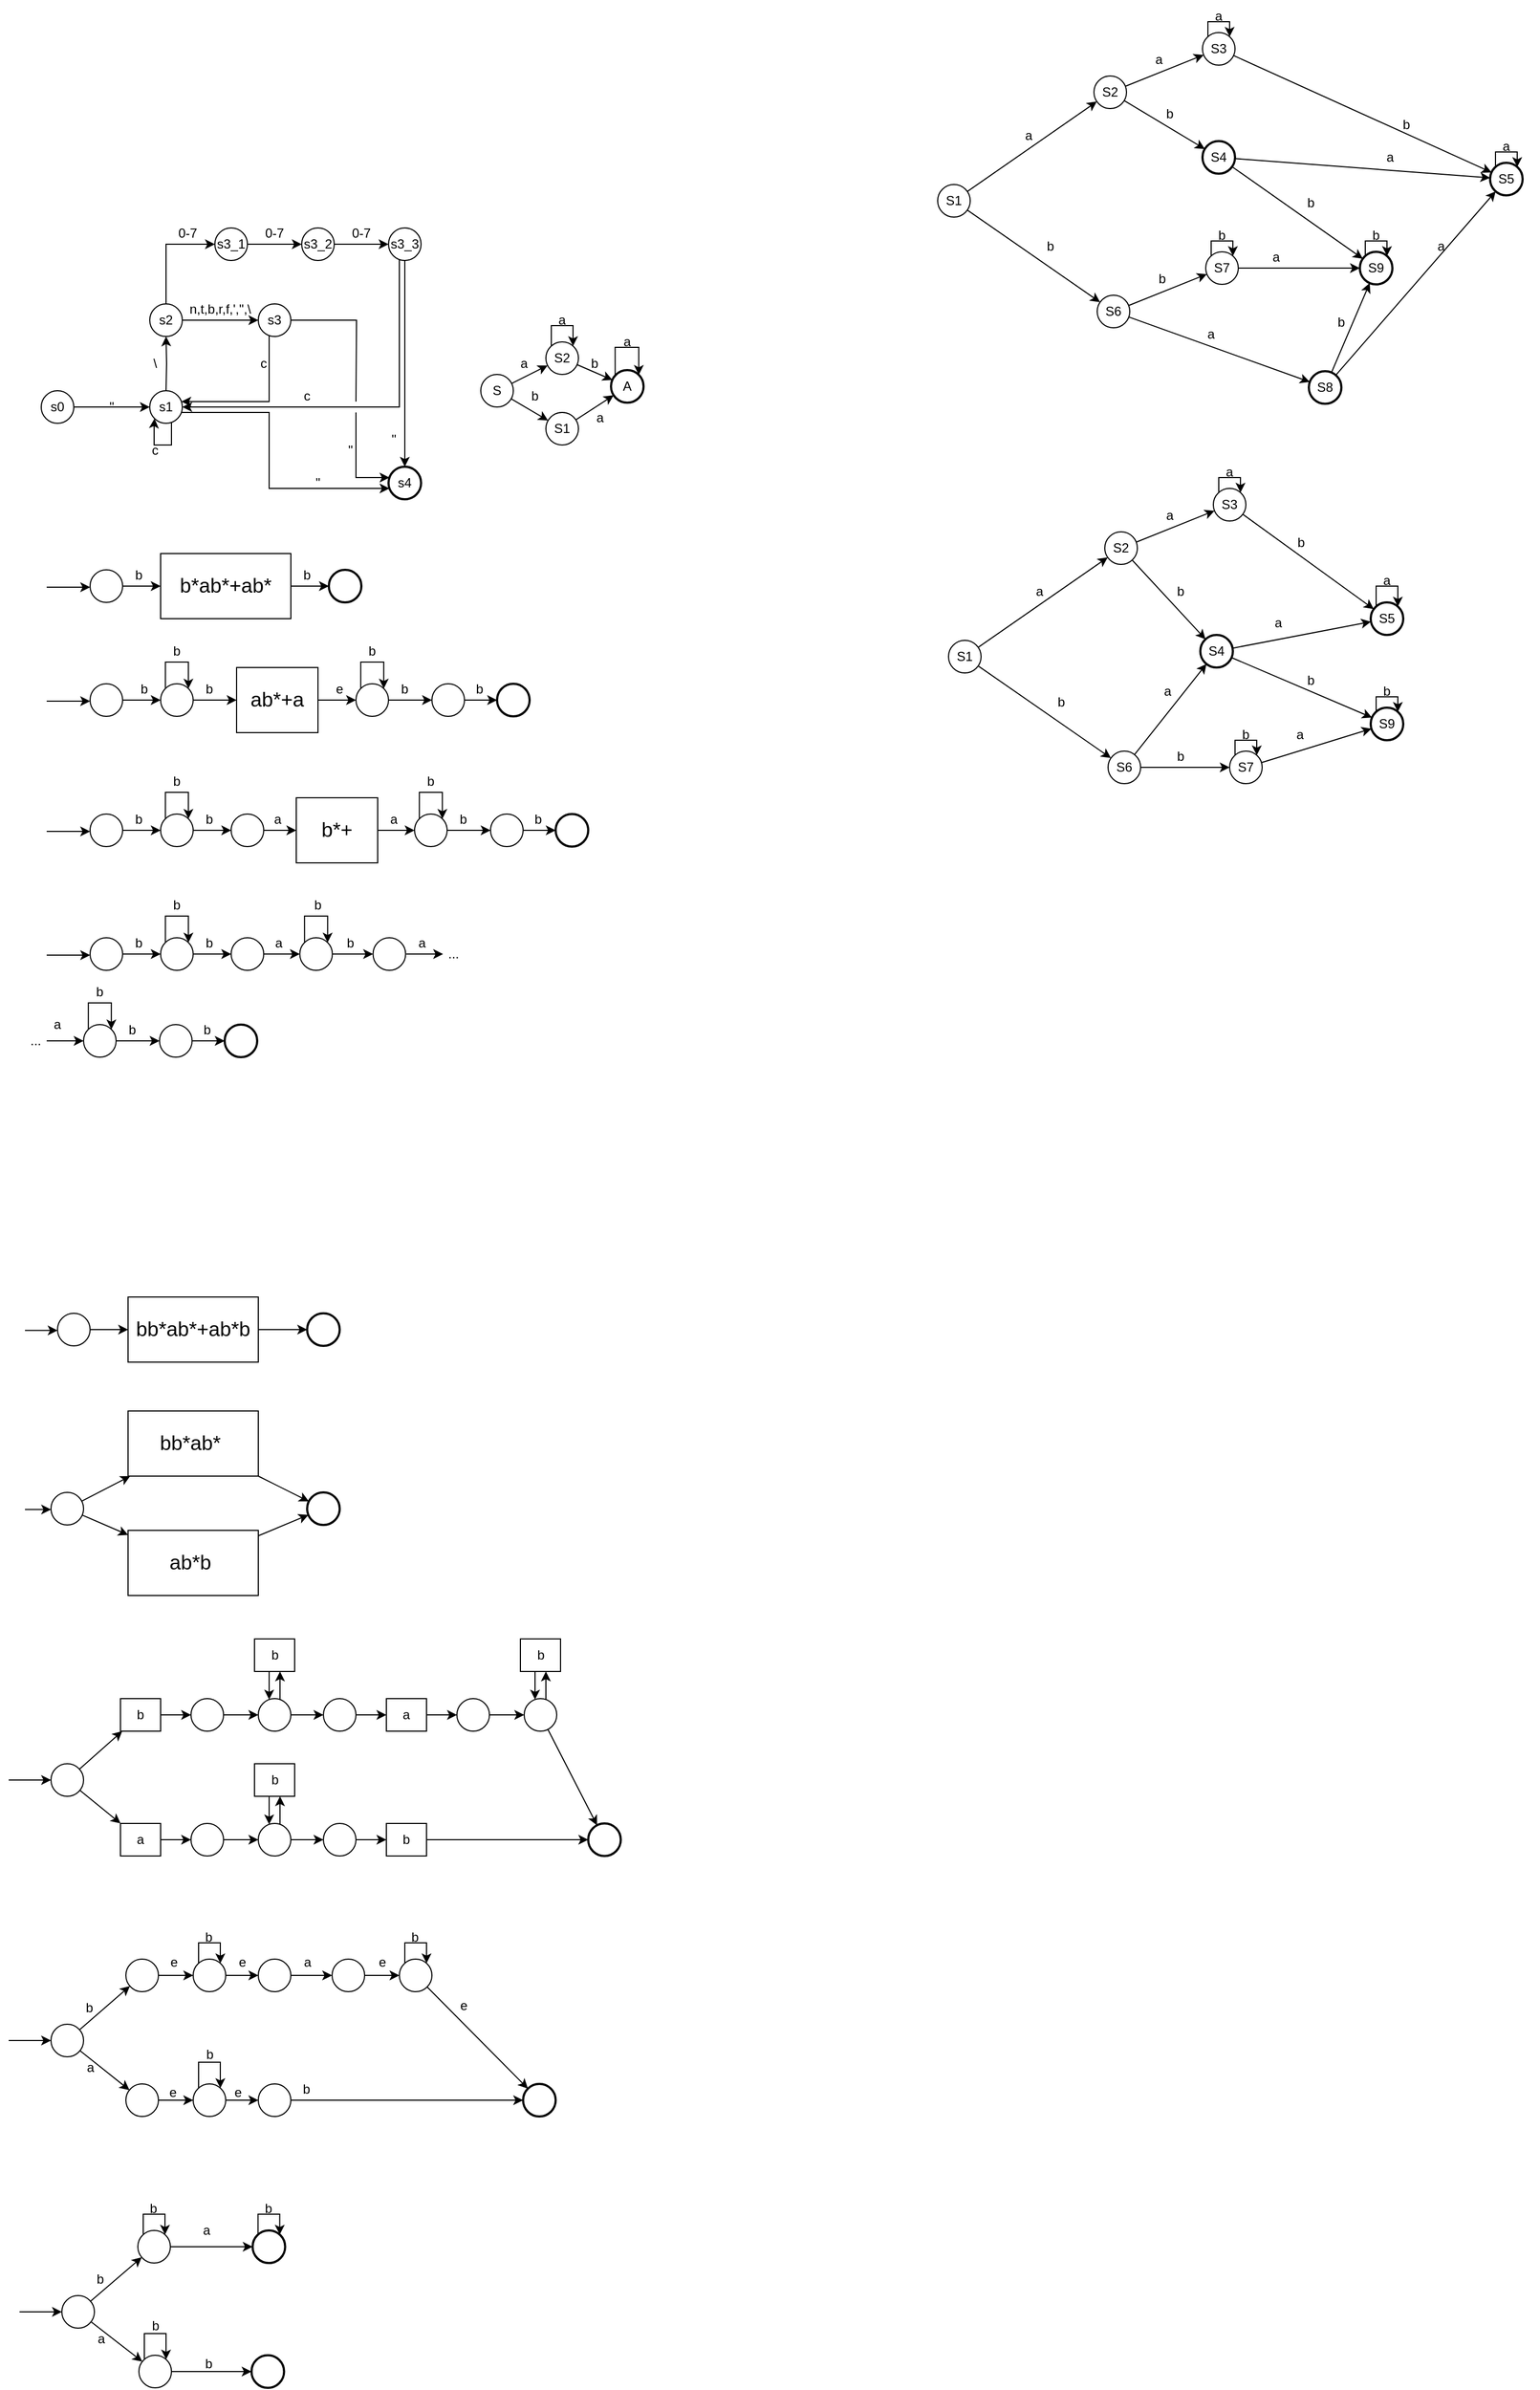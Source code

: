 <mxfile version="24.6.4" type="device">
  <diagram name="Страница — 1" id="VIZ05KspEORilz2qmD91">
    <mxGraphModel dx="301" dy="361" grid="1" gridSize="10" guides="1" tooltips="1" connect="1" arrows="1" fold="1" page="1" pageScale="1" pageWidth="827" pageHeight="1169" math="0" shadow="0">
      <root>
        <mxCell id="0" />
        <mxCell id="1" parent="0" />
        <mxCell id="FofKF9fw0fsyuF1-mD6l-1" value="s0" style="ellipse;whiteSpace=wrap;html=1;aspect=fixed;" parent="1" vertex="1">
          <mxGeometry x="110" y="370" width="30" height="30" as="geometry" />
        </mxCell>
        <mxCell id="FofKF9fw0fsyuF1-mD6l-4" value="&quot;" style="text;html=1;align=center;verticalAlign=middle;whiteSpace=wrap;rounded=0;" parent="1" vertex="1">
          <mxGeometry x="160" y="370" width="30" height="30" as="geometry" />
        </mxCell>
        <mxCell id="FofKF9fw0fsyuF1-mD6l-7" style="edgeStyle=orthogonalEdgeStyle;rounded=0;orthogonalLoop=1;jettySize=auto;html=1;" parent="1" source="FofKF9fw0fsyuF1-mD6l-1" target="FofKF9fw0fsyuF1-mD6l-8" edge="1">
          <mxGeometry relative="1" as="geometry">
            <mxPoint x="240" y="385" as="sourcePoint" />
          </mxGeometry>
        </mxCell>
        <mxCell id="FofKF9fw0fsyuF1-mD6l-37" style="edgeStyle=orthogonalEdgeStyle;rounded=0;orthogonalLoop=1;jettySize=auto;html=1;" parent="1" source="FofKF9fw0fsyuF1-mD6l-8" target="FofKF9fw0fsyuF1-mD6l-33" edge="1">
          <mxGeometry relative="1" as="geometry">
            <Array as="points">
              <mxPoint x="320" y="390" />
              <mxPoint x="320" y="460" />
            </Array>
          </mxGeometry>
        </mxCell>
        <mxCell id="FofKF9fw0fsyuF1-mD6l-8" value="s1" style="ellipse;whiteSpace=wrap;html=1;aspect=fixed;" parent="1" vertex="1">
          <mxGeometry x="210" y="370" width="30" height="30" as="geometry" />
        </mxCell>
        <mxCell id="FofKF9fw0fsyuF1-mD6l-10" value="s2" style="ellipse;whiteSpace=wrap;html=1;aspect=fixed;" parent="1" vertex="1">
          <mxGeometry x="210" y="290" width="30" height="30" as="geometry" />
        </mxCell>
        <mxCell id="FofKF9fw0fsyuF1-mD6l-11" style="edgeStyle=orthogonalEdgeStyle;rounded=0;orthogonalLoop=1;jettySize=auto;html=1;" parent="1" target="FofKF9fw0fsyuF1-mD6l-10" edge="1">
          <mxGeometry relative="1" as="geometry">
            <mxPoint x="225" y="370" as="sourcePoint" />
            <mxPoint x="320" y="395" as="targetPoint" />
          </mxGeometry>
        </mxCell>
        <mxCell id="FofKF9fw0fsyuF1-mD6l-12" value="\" style="text;html=1;align=center;verticalAlign=middle;whiteSpace=wrap;rounded=0;" parent="1" vertex="1">
          <mxGeometry x="200" y="330" width="30" height="30" as="geometry" />
        </mxCell>
        <mxCell id="FofKF9fw0fsyuF1-mD6l-36" style="edgeStyle=orthogonalEdgeStyle;rounded=0;orthogonalLoop=1;jettySize=auto;html=1;" parent="1" target="FofKF9fw0fsyuF1-mD6l-33" edge="1">
          <mxGeometry relative="1" as="geometry">
            <mxPoint x="400" y="390" as="sourcePoint" />
            <Array as="points">
              <mxPoint x="400" y="450" />
            </Array>
          </mxGeometry>
        </mxCell>
        <mxCell id="FofKF9fw0fsyuF1-mD6l-38" style="edgeStyle=orthogonalEdgeStyle;rounded=0;orthogonalLoop=1;jettySize=auto;html=1;endArrow=none;endFill=0;" parent="1" source="FofKF9fw0fsyuF1-mD6l-13" edge="1">
          <mxGeometry relative="1" as="geometry">
            <mxPoint x="400" y="380" as="targetPoint" />
          </mxGeometry>
        </mxCell>
        <mxCell id="FofKF9fw0fsyuF1-mD6l-13" value="s3" style="ellipse;whiteSpace=wrap;html=1;aspect=fixed;" parent="1" vertex="1">
          <mxGeometry x="310" y="290" width="30" height="30" as="geometry" />
        </mxCell>
        <mxCell id="FofKF9fw0fsyuF1-mD6l-14" style="edgeStyle=orthogonalEdgeStyle;rounded=0;orthogonalLoop=1;jettySize=auto;html=1;" parent="1" source="FofKF9fw0fsyuF1-mD6l-10" target="FofKF9fw0fsyuF1-mD6l-13" edge="1">
          <mxGeometry relative="1" as="geometry">
            <mxPoint x="250" y="395" as="sourcePoint" />
            <mxPoint x="320" y="395" as="targetPoint" />
          </mxGeometry>
        </mxCell>
        <mxCell id="FofKF9fw0fsyuF1-mD6l-15" value="n,t,b,r,f,&#39;,&quot;,\" style="text;html=1;align=center;verticalAlign=middle;whiteSpace=wrap;rounded=0;" parent="1" vertex="1">
          <mxGeometry x="260" y="280" width="30" height="30" as="geometry" />
        </mxCell>
        <mxCell id="FofKF9fw0fsyuF1-mD6l-16" value="s3_1" style="ellipse;whiteSpace=wrap;html=1;aspect=fixed;" parent="1" vertex="1">
          <mxGeometry x="270" y="220" width="30" height="30" as="geometry" />
        </mxCell>
        <mxCell id="FofKF9fw0fsyuF1-mD6l-17" style="edgeStyle=orthogonalEdgeStyle;rounded=0;orthogonalLoop=1;jettySize=auto;html=1;" parent="1" source="FofKF9fw0fsyuF1-mD6l-10" target="FofKF9fw0fsyuF1-mD6l-16" edge="1">
          <mxGeometry relative="1" as="geometry">
            <mxPoint x="240" y="235" as="sourcePoint" />
            <mxPoint x="320" y="325" as="targetPoint" />
            <Array as="points">
              <mxPoint x="225" y="235" />
            </Array>
          </mxGeometry>
        </mxCell>
        <mxCell id="FofKF9fw0fsyuF1-mD6l-18" value="0-7" style="text;html=1;align=center;verticalAlign=middle;whiteSpace=wrap;rounded=0;" parent="1" vertex="1">
          <mxGeometry x="230" y="210" width="30" height="30" as="geometry" />
        </mxCell>
        <mxCell id="FofKF9fw0fsyuF1-mD6l-28" style="edgeStyle=orthogonalEdgeStyle;rounded=0;orthogonalLoop=1;jettySize=auto;html=1;" parent="1" source="FofKF9fw0fsyuF1-mD6l-24" target="FofKF9fw0fsyuF1-mD6l-26" edge="1">
          <mxGeometry relative="1" as="geometry" />
        </mxCell>
        <mxCell id="FofKF9fw0fsyuF1-mD6l-24" value="s3_2" style="ellipse;whiteSpace=wrap;html=1;aspect=fixed;" parent="1" vertex="1">
          <mxGeometry x="350" y="220" width="30" height="30" as="geometry" />
        </mxCell>
        <mxCell id="FofKF9fw0fsyuF1-mD6l-25" value="0-7" style="text;html=1;align=center;verticalAlign=middle;whiteSpace=wrap;rounded=0;" parent="1" vertex="1">
          <mxGeometry x="310" y="210" width="30" height="30" as="geometry" />
        </mxCell>
        <mxCell id="FofKF9fw0fsyuF1-mD6l-26" value="s3_3" style="ellipse;whiteSpace=wrap;html=1;aspect=fixed;" parent="1" vertex="1">
          <mxGeometry x="430" y="220" width="30" height="30" as="geometry" />
        </mxCell>
        <mxCell id="FofKF9fw0fsyuF1-mD6l-27" value="0-7" style="text;html=1;align=center;verticalAlign=middle;whiteSpace=wrap;rounded=0;" parent="1" vertex="1">
          <mxGeometry x="390" y="210" width="30" height="30" as="geometry" />
        </mxCell>
        <mxCell id="FofKF9fw0fsyuF1-mD6l-29" style="edgeStyle=orthogonalEdgeStyle;rounded=0;orthogonalLoop=1;jettySize=auto;html=1;" parent="1" source="FofKF9fw0fsyuF1-mD6l-16" target="FofKF9fw0fsyuF1-mD6l-24" edge="1">
          <mxGeometry relative="1" as="geometry">
            <mxPoint x="390" y="245" as="sourcePoint" />
            <mxPoint x="450" y="245" as="targetPoint" />
          </mxGeometry>
        </mxCell>
        <mxCell id="FofKF9fw0fsyuF1-mD6l-30" style="edgeStyle=orthogonalEdgeStyle;rounded=0;orthogonalLoop=1;jettySize=auto;html=1;" parent="1" source="FofKF9fw0fsyuF1-mD6l-26" target="FofKF9fw0fsyuF1-mD6l-8" edge="1">
          <mxGeometry relative="1" as="geometry">
            <mxPoint x="413" y="390" as="sourcePoint" />
            <mxPoint x="483" y="390" as="targetPoint" />
            <Array as="points">
              <mxPoint x="440" y="385" />
            </Array>
          </mxGeometry>
        </mxCell>
        <mxCell id="FofKF9fw0fsyuF1-mD6l-31" style="edgeStyle=orthogonalEdgeStyle;rounded=0;orthogonalLoop=1;jettySize=auto;html=1;" parent="1" source="FofKF9fw0fsyuF1-mD6l-13" target="FofKF9fw0fsyuF1-mD6l-8" edge="1">
          <mxGeometry relative="1" as="geometry">
            <mxPoint x="260" y="405" as="sourcePoint" />
            <mxPoint x="370" y="390" as="targetPoint" />
            <Array as="points">
              <mxPoint x="320" y="380" />
            </Array>
          </mxGeometry>
        </mxCell>
        <mxCell id="FofKF9fw0fsyuF1-mD6l-32" value="c" style="text;html=1;align=center;verticalAlign=middle;whiteSpace=wrap;rounded=0;" parent="1" vertex="1">
          <mxGeometry x="200" y="410" width="30" height="30" as="geometry" />
        </mxCell>
        <mxCell id="FofKF9fw0fsyuF1-mD6l-33" value="s4" style="ellipse;whiteSpace=wrap;html=1;aspect=fixed;fontStyle=0;strokeWidth=2;" parent="1" vertex="1">
          <mxGeometry x="430" y="440" width="30" height="30" as="geometry" />
        </mxCell>
        <mxCell id="FofKF9fw0fsyuF1-mD6l-34" style="edgeStyle=orthogonalEdgeStyle;rounded=0;orthogonalLoop=1;jettySize=auto;html=1;" parent="1" source="FofKF9fw0fsyuF1-mD6l-26" target="FofKF9fw0fsyuF1-mD6l-33" edge="1">
          <mxGeometry relative="1" as="geometry">
            <mxPoint x="455" y="260" as="sourcePoint" />
            <mxPoint x="350" y="395" as="targetPoint" />
            <Array as="points">
              <mxPoint x="445" y="350" />
              <mxPoint x="445" y="350" />
            </Array>
          </mxGeometry>
        </mxCell>
        <mxCell id="FofKF9fw0fsyuF1-mD6l-39" value="&quot;" style="text;html=1;align=center;verticalAlign=middle;whiteSpace=wrap;rounded=0;" parent="1" vertex="1">
          <mxGeometry x="420" y="400" width="30" height="30" as="geometry" />
        </mxCell>
        <mxCell id="FofKF9fw0fsyuF1-mD6l-40" value="&quot;" style="text;html=1;align=center;verticalAlign=middle;whiteSpace=wrap;rounded=0;" parent="1" vertex="1">
          <mxGeometry x="380" y="410" width="30" height="30" as="geometry" />
        </mxCell>
        <mxCell id="FofKF9fw0fsyuF1-mD6l-41" value="&quot;" style="text;html=1;align=center;verticalAlign=middle;whiteSpace=wrap;rounded=0;" parent="1" vertex="1">
          <mxGeometry x="350" y="440" width="30" height="30" as="geometry" />
        </mxCell>
        <mxCell id="FofKF9fw0fsyuF1-mD6l-42" value="c" style="text;html=1;align=center;verticalAlign=middle;whiteSpace=wrap;rounded=0;" parent="1" vertex="1">
          <mxGeometry x="300" y="330" width="30" height="30" as="geometry" />
        </mxCell>
        <mxCell id="FofKF9fw0fsyuF1-mD6l-45" value="c" style="text;html=1;align=center;verticalAlign=middle;whiteSpace=wrap;rounded=0;" parent="1" vertex="1">
          <mxGeometry x="340" y="360" width="30" height="30" as="geometry" />
        </mxCell>
        <mxCell id="PaOevawptUkugg7WaVCO-1" style="edgeStyle=orthogonalEdgeStyle;rounded=0;orthogonalLoop=1;jettySize=auto;html=1;entryX=0;entryY=1;entryDx=0;entryDy=0;" parent="1" source="FofKF9fw0fsyuF1-mD6l-8" target="FofKF9fw0fsyuF1-mD6l-8" edge="1">
          <mxGeometry relative="1" as="geometry">
            <Array as="points">
              <mxPoint x="230" y="420" />
              <mxPoint x="214" y="420" />
              <mxPoint x="214" y="402" />
              <mxPoint x="214" y="402" />
            </Array>
          </mxGeometry>
        </mxCell>
        <mxCell id="naHqSN1-5s7MIw2LDBiy-1" value="S" style="ellipse;whiteSpace=wrap;html=1;aspect=fixed;" parent="1" vertex="1">
          <mxGeometry x="515" y="355" width="30" height="30" as="geometry" />
        </mxCell>
        <mxCell id="naHqSN1-5s7MIw2LDBiy-2" value="" style="endArrow=classic;html=1;rounded=0;" parent="1" source="naHqSN1-5s7MIw2LDBiy-1" target="naHqSN1-5s7MIw2LDBiy-6" edge="1">
          <mxGeometry width="50" height="50" relative="1" as="geometry">
            <mxPoint x="505" y="490" as="sourcePoint" />
            <mxPoint x="575" y="340" as="targetPoint" />
          </mxGeometry>
        </mxCell>
        <mxCell id="naHqSN1-5s7MIw2LDBiy-3" value="" style="endArrow=classic;html=1;rounded=0;" parent="1" source="naHqSN1-5s7MIw2LDBiy-1" target="naHqSN1-5s7MIw2LDBiy-10" edge="1">
          <mxGeometry width="50" height="50" relative="1" as="geometry">
            <mxPoint x="515" y="500" as="sourcePoint" />
            <mxPoint x="575" y="400" as="targetPoint" />
          </mxGeometry>
        </mxCell>
        <mxCell id="naHqSN1-5s7MIw2LDBiy-5" value="" style="endArrow=classic;html=1;rounded=0;" parent="1" source="naHqSN1-5s7MIw2LDBiy-10" target="naHqSN1-5s7MIw2LDBiy-14" edge="1">
          <mxGeometry width="50" height="50" relative="1" as="geometry">
            <mxPoint x="615" y="460" as="sourcePoint" />
            <mxPoint x="665" y="410" as="targetPoint" />
          </mxGeometry>
        </mxCell>
        <mxCell id="naHqSN1-5s7MIw2LDBiy-6" value="S2" style="ellipse;whiteSpace=wrap;html=1;aspect=fixed;" parent="1" vertex="1">
          <mxGeometry x="575" y="325" width="30" height="30" as="geometry" />
        </mxCell>
        <mxCell id="naHqSN1-5s7MIw2LDBiy-7" value="a" style="text;html=1;align=center;verticalAlign=middle;whiteSpace=wrap;rounded=0;" parent="1" vertex="1">
          <mxGeometry x="595" y="380" width="60" height="30" as="geometry" />
        </mxCell>
        <mxCell id="naHqSN1-5s7MIw2LDBiy-10" value="S1" style="ellipse;whiteSpace=wrap;html=1;aspect=fixed;" parent="1" vertex="1">
          <mxGeometry x="575" y="390" width="30" height="30" as="geometry" />
        </mxCell>
        <mxCell id="naHqSN1-5s7MIw2LDBiy-12" value="b" style="text;html=1;align=center;verticalAlign=middle;whiteSpace=wrap;rounded=0;" parent="1" vertex="1">
          <mxGeometry x="535" y="360" width="60" height="30" as="geometry" />
        </mxCell>
        <mxCell id="naHqSN1-5s7MIw2LDBiy-13" value="" style="endArrow=classic;html=1;rounded=0;" parent="1" source="naHqSN1-5s7MIw2LDBiy-6" target="naHqSN1-5s7MIw2LDBiy-14" edge="1">
          <mxGeometry width="50" height="50" relative="1" as="geometry">
            <mxPoint x="604" y="385" as="sourcePoint" />
            <mxPoint x="635" y="371" as="targetPoint" />
          </mxGeometry>
        </mxCell>
        <mxCell id="naHqSN1-5s7MIw2LDBiy-14" value="A" style="ellipse;whiteSpace=wrap;html=1;aspect=fixed;strokeWidth=2;" parent="1" vertex="1">
          <mxGeometry x="635" y="351" width="30" height="30" as="geometry" />
        </mxCell>
        <mxCell id="naHqSN1-5s7MIw2LDBiy-15" style="edgeStyle=orthogonalEdgeStyle;rounded=0;orthogonalLoop=1;jettySize=auto;html=1;" parent="1" source="naHqSN1-5s7MIw2LDBiy-6" target="naHqSN1-5s7MIw2LDBiy-6" edge="1">
          <mxGeometry relative="1" as="geometry">
            <mxPoint x="578.09" y="300" as="sourcePoint" />
            <mxPoint x="578.09" y="320" as="targetPoint" />
            <Array as="points">
              <mxPoint x="590" y="310" />
            </Array>
          </mxGeometry>
        </mxCell>
        <mxCell id="naHqSN1-5s7MIw2LDBiy-16" value="a" style="text;html=1;align=center;verticalAlign=middle;whiteSpace=wrap;rounded=0;" parent="1" vertex="1">
          <mxGeometry x="560" y="290" width="60" height="30" as="geometry" />
        </mxCell>
        <mxCell id="naHqSN1-5s7MIw2LDBiy-17" value="b" style="text;html=1;align=center;verticalAlign=middle;whiteSpace=wrap;rounded=0;" parent="1" vertex="1">
          <mxGeometry x="590" y="330" width="60" height="30" as="geometry" />
        </mxCell>
        <mxCell id="naHqSN1-5s7MIw2LDBiy-18" style="edgeStyle=orthogonalEdgeStyle;rounded=0;orthogonalLoop=1;jettySize=auto;html=1;entryX=1;entryY=0;entryDx=0;entryDy=0;exitX=0.128;exitY=0.204;exitDx=0;exitDy=0;exitPerimeter=0;" parent="1" source="naHqSN1-5s7MIw2LDBiy-14" target="naHqSN1-5s7MIw2LDBiy-14" edge="1">
          <mxGeometry relative="1" as="geometry">
            <mxPoint x="645" y="339" as="sourcePoint" />
            <mxPoint x="685" y="350" as="targetPoint" />
            <Array as="points">
              <mxPoint x="639" y="330" />
              <mxPoint x="661" y="330" />
            </Array>
          </mxGeometry>
        </mxCell>
        <mxCell id="naHqSN1-5s7MIw2LDBiy-19" value="a" style="text;html=1;align=center;verticalAlign=middle;whiteSpace=wrap;rounded=0;" parent="1" vertex="1">
          <mxGeometry x="620" y="310" width="60" height="30" as="geometry" />
        </mxCell>
        <mxCell id="naHqSN1-5s7MIw2LDBiy-32" value="" style="edgeStyle=orthogonalEdgeStyle;rounded=0;orthogonalLoop=1;jettySize=auto;html=1;" parent="1" source="naHqSN1-5s7MIw2LDBiy-21" target="naHqSN1-5s7MIw2LDBiy-31" edge="1">
          <mxGeometry relative="1" as="geometry" />
        </mxCell>
        <mxCell id="naHqSN1-5s7MIw2LDBiy-39" style="edgeStyle=orthogonalEdgeStyle;rounded=0;orthogonalLoop=1;jettySize=auto;html=1;" parent="1" target="naHqSN1-5s7MIw2LDBiy-21" edge="1">
          <mxGeometry relative="1" as="geometry">
            <mxPoint x="115.0" y="550" as="targetPoint" />
            <mxPoint x="115" y="551" as="sourcePoint" />
            <Array as="points">
              <mxPoint x="115" y="551" />
            </Array>
          </mxGeometry>
        </mxCell>
        <mxCell id="naHqSN1-5s7MIw2LDBiy-21" value="" style="ellipse;whiteSpace=wrap;html=1;aspect=fixed;" parent="1" vertex="1">
          <mxGeometry x="155" y="535" width="30" height="30" as="geometry" />
        </mxCell>
        <mxCell id="naHqSN1-5s7MIw2LDBiy-22" value="a" style="text;html=1;align=center;verticalAlign=middle;whiteSpace=wrap;rounded=0;" parent="1" vertex="1">
          <mxGeometry x="525" y="330" width="60" height="30" as="geometry" />
        </mxCell>
        <mxCell id="naHqSN1-5s7MIw2LDBiy-37" style="edgeStyle=orthogonalEdgeStyle;rounded=0;orthogonalLoop=1;jettySize=auto;html=1;" parent="1" source="naHqSN1-5s7MIw2LDBiy-31" target="naHqSN1-5s7MIw2LDBiy-36" edge="1">
          <mxGeometry relative="1" as="geometry" />
        </mxCell>
        <mxCell id="naHqSN1-5s7MIw2LDBiy-31" value="&lt;span style=&quot;font-size:14.0pt;mso-bidi-font-size:11.0pt;&lt;br/&gt;font-family:&amp;quot;Times New Roman&amp;quot;,serif;mso-fareast-font-family:&amp;quot;Courier New&amp;quot;;&lt;br/&gt;mso-bidi-font-family:&amp;quot;Courier New&amp;quot;;mso-ansi-language:RU;mso-fareast-language:&lt;br/&gt;EN-US;mso-bidi-language:AR-SA&quot;&gt;b*ab*+ab*&lt;/span&gt;" style="whiteSpace=wrap;html=1;" parent="1" vertex="1">
          <mxGeometry x="220" y="520" width="120" height="60" as="geometry" />
        </mxCell>
        <mxCell id="naHqSN1-5s7MIw2LDBiy-33" value="b" style="text;html=1;align=center;verticalAlign=middle;whiteSpace=wrap;rounded=0;" parent="1" vertex="1">
          <mxGeometry x="170" y="525" width="60" height="30" as="geometry" />
        </mxCell>
        <mxCell id="naHqSN1-5s7MIw2LDBiy-36" value="" style="ellipse;whiteSpace=wrap;html=1;aspect=fixed;strokeWidth=2;" parent="1" vertex="1">
          <mxGeometry x="375" y="535" width="30" height="30" as="geometry" />
        </mxCell>
        <mxCell id="naHqSN1-5s7MIw2LDBiy-38" value="b" style="text;html=1;align=center;verticalAlign=middle;whiteSpace=wrap;rounded=0;" parent="1" vertex="1">
          <mxGeometry x="325" y="525" width="60" height="30" as="geometry" />
        </mxCell>
        <mxCell id="naHqSN1-5s7MIw2LDBiy-40" value="" style="edgeStyle=orthogonalEdgeStyle;rounded=0;orthogonalLoop=1;jettySize=auto;html=1;" parent="1" source="naHqSN1-5s7MIw2LDBiy-42" edge="1">
          <mxGeometry relative="1" as="geometry">
            <mxPoint x="220" y="655.034" as="targetPoint" />
          </mxGeometry>
        </mxCell>
        <mxCell id="naHqSN1-5s7MIw2LDBiy-41" style="edgeStyle=orthogonalEdgeStyle;rounded=0;orthogonalLoop=1;jettySize=auto;html=1;" parent="1" target="naHqSN1-5s7MIw2LDBiy-42" edge="1">
          <mxGeometry relative="1" as="geometry">
            <mxPoint x="115.0" y="655" as="targetPoint" />
            <mxPoint x="115" y="656" as="sourcePoint" />
            <Array as="points">
              <mxPoint x="115" y="656" />
            </Array>
          </mxGeometry>
        </mxCell>
        <mxCell id="naHqSN1-5s7MIw2LDBiy-42" value="" style="ellipse;whiteSpace=wrap;html=1;aspect=fixed;" parent="1" vertex="1">
          <mxGeometry x="155" y="640" width="30" height="30" as="geometry" />
        </mxCell>
        <mxCell id="naHqSN1-5s7MIw2LDBiy-43" style="edgeStyle=orthogonalEdgeStyle;rounded=0;orthogonalLoop=1;jettySize=auto;html=1;" parent="1" source="naHqSN1-5s7MIw2LDBiy-63" target="naHqSN1-5s7MIw2LDBiy-46" edge="1">
          <mxGeometry relative="1" as="geometry">
            <mxPoint x="489.0" y="655.034" as="sourcePoint" />
          </mxGeometry>
        </mxCell>
        <mxCell id="naHqSN1-5s7MIw2LDBiy-45" value="e" style="text;html=1;align=center;verticalAlign=middle;whiteSpace=wrap;rounded=0;" parent="1" vertex="1">
          <mxGeometry x="355" y="630" width="60" height="30" as="geometry" />
        </mxCell>
        <mxCell id="naHqSN1-5s7MIw2LDBiy-46" value="" style="ellipse;whiteSpace=wrap;html=1;aspect=fixed;strokeWidth=2;" parent="1" vertex="1">
          <mxGeometry x="530" y="640" width="30" height="30" as="geometry" />
        </mxCell>
        <mxCell id="naHqSN1-5s7MIw2LDBiy-47" value="b" style="text;html=1;align=center;verticalAlign=middle;whiteSpace=wrap;rounded=0;" parent="1" vertex="1">
          <mxGeometry x="484" y="630" width="60" height="30" as="geometry" />
        </mxCell>
        <mxCell id="naHqSN1-5s7MIw2LDBiy-64" style="edgeStyle=orthogonalEdgeStyle;rounded=0;orthogonalLoop=1;jettySize=auto;html=1;" parent="1" source="naHqSN1-5s7MIw2LDBiy-48" target="naHqSN1-5s7MIw2LDBiy-61" edge="1">
          <mxGeometry relative="1" as="geometry" />
        </mxCell>
        <mxCell id="naHqSN1-5s7MIw2LDBiy-48" value="&lt;span style=&quot;font-size:14.0pt;mso-bidi-font-size:11.0pt;&lt;br/&gt;font-family:&amp;quot;Times New Roman&amp;quot;,serif;mso-fareast-font-family:&amp;quot;Courier New&amp;quot;;&lt;br/&gt;mso-bidi-font-family:&amp;quot;Courier New&amp;quot;;mso-ansi-language:RU;mso-fareast-language:&lt;br/&gt;EN-US;mso-bidi-language:AR-SA&quot;&gt;ab*+a&lt;/span&gt;" style="whiteSpace=wrap;html=1;" parent="1" vertex="1">
          <mxGeometry x="290" y="625" width="75" height="60" as="geometry" />
        </mxCell>
        <mxCell id="naHqSN1-5s7MIw2LDBiy-54" style="edgeStyle=orthogonalEdgeStyle;rounded=0;orthogonalLoop=1;jettySize=auto;html=1;" parent="1" source="naHqSN1-5s7MIw2LDBiy-49" target="naHqSN1-5s7MIw2LDBiy-48" edge="1">
          <mxGeometry relative="1" as="geometry">
            <mxPoint x="285" y="655" as="targetPoint" />
          </mxGeometry>
        </mxCell>
        <mxCell id="naHqSN1-5s7MIw2LDBiy-49" value="" style="ellipse;whiteSpace=wrap;html=1;aspect=fixed;" parent="1" vertex="1">
          <mxGeometry x="220" y="640" width="30" height="30" as="geometry" />
        </mxCell>
        <mxCell id="naHqSN1-5s7MIw2LDBiy-52" style="edgeStyle=orthogonalEdgeStyle;rounded=0;orthogonalLoop=1;jettySize=auto;html=1;exitX=0;exitY=0;exitDx=0;exitDy=0;entryX=1;entryY=0;entryDx=0;entryDy=0;" parent="1" source="naHqSN1-5s7MIw2LDBiy-49" target="naHqSN1-5s7MIw2LDBiy-49" edge="1">
          <mxGeometry relative="1" as="geometry">
            <mxPoint x="255" y="615" as="targetPoint" />
            <Array as="points">
              <mxPoint x="224" y="644" />
              <mxPoint x="224" y="620" />
              <mxPoint x="246" y="620" />
            </Array>
          </mxGeometry>
        </mxCell>
        <mxCell id="naHqSN1-5s7MIw2LDBiy-53" value="b" style="text;html=1;align=center;verticalAlign=middle;whiteSpace=wrap;rounded=0;" parent="1" vertex="1">
          <mxGeometry x="205" y="595" width="60" height="30" as="geometry" />
        </mxCell>
        <mxCell id="naHqSN1-5s7MIw2LDBiy-59" value="b" style="text;html=1;align=center;verticalAlign=middle;whiteSpace=wrap;rounded=0;" parent="1" vertex="1">
          <mxGeometry x="415" y="630" width="60" height="30" as="geometry" />
        </mxCell>
        <mxCell id="naHqSN1-5s7MIw2LDBiy-60" style="edgeStyle=orthogonalEdgeStyle;rounded=0;orthogonalLoop=1;jettySize=auto;html=1;" parent="1" source="naHqSN1-5s7MIw2LDBiy-61" target="naHqSN1-5s7MIw2LDBiy-63" edge="1">
          <mxGeometry relative="1" as="geometry">
            <mxPoint x="465" y="655" as="targetPoint" />
          </mxGeometry>
        </mxCell>
        <mxCell id="naHqSN1-5s7MIw2LDBiy-61" value="" style="ellipse;whiteSpace=wrap;html=1;aspect=fixed;" parent="1" vertex="1">
          <mxGeometry x="400" y="640" width="30" height="30" as="geometry" />
        </mxCell>
        <mxCell id="naHqSN1-5s7MIw2LDBiy-62" style="edgeStyle=orthogonalEdgeStyle;rounded=0;orthogonalLoop=1;jettySize=auto;html=1;exitX=0;exitY=0;exitDx=0;exitDy=0;entryX=1;entryY=0;entryDx=0;entryDy=0;" parent="1" source="naHqSN1-5s7MIw2LDBiy-61" target="naHqSN1-5s7MIw2LDBiy-61" edge="1">
          <mxGeometry relative="1" as="geometry">
            <mxPoint x="435" y="615" as="targetPoint" />
            <Array as="points">
              <mxPoint x="404" y="644" />
              <mxPoint x="404" y="620" />
              <mxPoint x="426" y="620" />
            </Array>
          </mxGeometry>
        </mxCell>
        <mxCell id="naHqSN1-5s7MIw2LDBiy-63" value="" style="ellipse;whiteSpace=wrap;html=1;aspect=fixed;" parent="1" vertex="1">
          <mxGeometry x="470" y="640" width="30" height="30" as="geometry" />
        </mxCell>
        <mxCell id="naHqSN1-5s7MIw2LDBiy-65" value="b" style="text;html=1;align=center;verticalAlign=middle;whiteSpace=wrap;rounded=0;" parent="1" vertex="1">
          <mxGeometry x="385" y="595" width="60" height="30" as="geometry" />
        </mxCell>
        <mxCell id="naHqSN1-5s7MIw2LDBiy-66" value="" style="edgeStyle=orthogonalEdgeStyle;rounded=0;orthogonalLoop=1;jettySize=auto;html=1;" parent="1" source="naHqSN1-5s7MIw2LDBiy-68" edge="1">
          <mxGeometry relative="1" as="geometry">
            <mxPoint x="220" y="775.034" as="targetPoint" />
          </mxGeometry>
        </mxCell>
        <mxCell id="naHqSN1-5s7MIw2LDBiy-67" style="edgeStyle=orthogonalEdgeStyle;rounded=0;orthogonalLoop=1;jettySize=auto;html=1;" parent="1" target="naHqSN1-5s7MIw2LDBiy-68" edge="1">
          <mxGeometry relative="1" as="geometry">
            <mxPoint x="115.0" y="775" as="targetPoint" />
            <mxPoint x="115" y="776" as="sourcePoint" />
            <Array as="points">
              <mxPoint x="115" y="776" />
            </Array>
          </mxGeometry>
        </mxCell>
        <mxCell id="naHqSN1-5s7MIw2LDBiy-68" value="" style="ellipse;whiteSpace=wrap;html=1;aspect=fixed;" parent="1" vertex="1">
          <mxGeometry x="155" y="760" width="30" height="30" as="geometry" />
        </mxCell>
        <mxCell id="naHqSN1-5s7MIw2LDBiy-69" style="edgeStyle=orthogonalEdgeStyle;rounded=0;orthogonalLoop=1;jettySize=auto;html=1;" parent="1" source="naHqSN1-5s7MIw2LDBiy-83" target="naHqSN1-5s7MIw2LDBiy-71" edge="1">
          <mxGeometry relative="1" as="geometry">
            <mxPoint x="543.0" y="775.034" as="sourcePoint" />
          </mxGeometry>
        </mxCell>
        <mxCell id="naHqSN1-5s7MIw2LDBiy-71" value="" style="ellipse;whiteSpace=wrap;html=1;aspect=fixed;strokeWidth=2;" parent="1" vertex="1">
          <mxGeometry x="584" y="760" width="30" height="30" as="geometry" />
        </mxCell>
        <mxCell id="naHqSN1-5s7MIw2LDBiy-72" value="b" style="text;html=1;align=center;verticalAlign=middle;whiteSpace=wrap;rounded=0;" parent="1" vertex="1">
          <mxGeometry x="538" y="750" width="60" height="30" as="geometry" />
        </mxCell>
        <mxCell id="naHqSN1-5s7MIw2LDBiy-88" style="edgeStyle=orthogonalEdgeStyle;rounded=0;orthogonalLoop=1;jettySize=auto;html=1;" parent="1" source="naHqSN1-5s7MIw2LDBiy-74" edge="1">
          <mxGeometry relative="1" as="geometry">
            <mxPoint x="454.0" y="775.059" as="targetPoint" />
          </mxGeometry>
        </mxCell>
        <mxCell id="naHqSN1-5s7MIw2LDBiy-74" value="&lt;span style=&quot;font-size:14.0pt;mso-bidi-font-size:11.0pt;&lt;br/&gt;font-family:&amp;quot;Times New Roman&amp;quot;,serif;mso-fareast-font-family:&amp;quot;Courier New&amp;quot;;&lt;br/&gt;mso-bidi-font-family:&amp;quot;Courier New&amp;quot;;mso-ansi-language:RU;mso-fareast-language:&lt;br/&gt;EN-US;mso-bidi-language:AR-SA&quot;&gt;b*+&lt;/span&gt;" style="whiteSpace=wrap;html=1;" parent="1" vertex="1">
          <mxGeometry x="345" y="745" width="75" height="60" as="geometry" />
        </mxCell>
        <mxCell id="naHqSN1-5s7MIw2LDBiy-75" style="edgeStyle=orthogonalEdgeStyle;rounded=0;orthogonalLoop=1;jettySize=auto;html=1;" parent="1" source="naHqSN1-5s7MIw2LDBiy-76" target="naHqSN1-5s7MIw2LDBiy-85" edge="1">
          <mxGeometry relative="1" as="geometry">
            <mxPoint x="295" y="775" as="targetPoint" />
          </mxGeometry>
        </mxCell>
        <mxCell id="naHqSN1-5s7MIw2LDBiy-76" value="" style="ellipse;whiteSpace=wrap;html=1;aspect=fixed;" parent="1" vertex="1">
          <mxGeometry x="220" y="760" width="30" height="30" as="geometry" />
        </mxCell>
        <mxCell id="naHqSN1-5s7MIw2LDBiy-77" style="edgeStyle=orthogonalEdgeStyle;rounded=0;orthogonalLoop=1;jettySize=auto;html=1;exitX=0;exitY=0;exitDx=0;exitDy=0;entryX=1;entryY=0;entryDx=0;entryDy=0;" parent="1" source="naHqSN1-5s7MIw2LDBiy-76" target="naHqSN1-5s7MIw2LDBiy-76" edge="1">
          <mxGeometry relative="1" as="geometry">
            <mxPoint x="255" y="735" as="targetPoint" />
            <Array as="points">
              <mxPoint x="224" y="764" />
              <mxPoint x="224" y="740" />
              <mxPoint x="246" y="740" />
            </Array>
          </mxGeometry>
        </mxCell>
        <mxCell id="naHqSN1-5s7MIw2LDBiy-78" value="b" style="text;html=1;align=center;verticalAlign=middle;whiteSpace=wrap;rounded=0;" parent="1" vertex="1">
          <mxGeometry x="205" y="715" width="60" height="30" as="geometry" />
        </mxCell>
        <mxCell id="naHqSN1-5s7MIw2LDBiy-79" value="b" style="text;html=1;align=center;verticalAlign=middle;whiteSpace=wrap;rounded=0;" parent="1" vertex="1">
          <mxGeometry x="469" y="750" width="60" height="30" as="geometry" />
        </mxCell>
        <mxCell id="naHqSN1-5s7MIw2LDBiy-80" style="edgeStyle=orthogonalEdgeStyle;rounded=0;orthogonalLoop=1;jettySize=auto;html=1;" parent="1" source="naHqSN1-5s7MIw2LDBiy-81" target="naHqSN1-5s7MIw2LDBiy-83" edge="1">
          <mxGeometry relative="1" as="geometry">
            <mxPoint x="519" y="775" as="targetPoint" />
          </mxGeometry>
        </mxCell>
        <mxCell id="naHqSN1-5s7MIw2LDBiy-81" value="" style="ellipse;whiteSpace=wrap;html=1;aspect=fixed;" parent="1" vertex="1">
          <mxGeometry x="454" y="760" width="30" height="30" as="geometry" />
        </mxCell>
        <mxCell id="naHqSN1-5s7MIw2LDBiy-82" style="edgeStyle=orthogonalEdgeStyle;rounded=0;orthogonalLoop=1;jettySize=auto;html=1;exitX=0;exitY=0;exitDx=0;exitDy=0;entryX=1;entryY=0;entryDx=0;entryDy=0;" parent="1" source="naHqSN1-5s7MIw2LDBiy-81" target="naHqSN1-5s7MIw2LDBiy-81" edge="1">
          <mxGeometry relative="1" as="geometry">
            <mxPoint x="489" y="735" as="targetPoint" />
            <Array as="points">
              <mxPoint x="458" y="764" />
              <mxPoint x="458" y="740" />
              <mxPoint x="480" y="740" />
            </Array>
          </mxGeometry>
        </mxCell>
        <mxCell id="naHqSN1-5s7MIw2LDBiy-83" value="" style="ellipse;whiteSpace=wrap;html=1;aspect=fixed;" parent="1" vertex="1">
          <mxGeometry x="524" y="760" width="30" height="30" as="geometry" />
        </mxCell>
        <mxCell id="naHqSN1-5s7MIw2LDBiy-84" value="b" style="text;html=1;align=center;verticalAlign=middle;whiteSpace=wrap;rounded=0;" parent="1" vertex="1">
          <mxGeometry x="439" y="715" width="60" height="30" as="geometry" />
        </mxCell>
        <mxCell id="naHqSN1-5s7MIw2LDBiy-86" style="edgeStyle=orthogonalEdgeStyle;rounded=0;orthogonalLoop=1;jettySize=auto;html=1;" parent="1" source="naHqSN1-5s7MIw2LDBiy-85" target="naHqSN1-5s7MIw2LDBiy-74" edge="1">
          <mxGeometry relative="1" as="geometry" />
        </mxCell>
        <mxCell id="naHqSN1-5s7MIw2LDBiy-85" value="" style="ellipse;whiteSpace=wrap;html=1;aspect=fixed;" parent="1" vertex="1">
          <mxGeometry x="285" y="760" width="30" height="30" as="geometry" />
        </mxCell>
        <mxCell id="naHqSN1-5s7MIw2LDBiy-89" value="b" style="text;html=1;align=center;verticalAlign=middle;whiteSpace=wrap;rounded=0;" parent="1" vertex="1">
          <mxGeometry x="175" y="630" width="60" height="30" as="geometry" />
        </mxCell>
        <mxCell id="naHqSN1-5s7MIw2LDBiy-90" value="b" style="text;html=1;align=center;verticalAlign=middle;whiteSpace=wrap;rounded=0;" parent="1" vertex="1">
          <mxGeometry x="170" y="750" width="60" height="30" as="geometry" />
        </mxCell>
        <mxCell id="naHqSN1-5s7MIw2LDBiy-91" value="a" style="text;html=1;align=center;verticalAlign=middle;whiteSpace=wrap;rounded=0;" parent="1" vertex="1">
          <mxGeometry x="405" y="750" width="60" height="30" as="geometry" />
        </mxCell>
        <mxCell id="naHqSN1-5s7MIw2LDBiy-92" value="b" style="text;html=1;align=center;verticalAlign=middle;whiteSpace=wrap;rounded=0;" parent="1" vertex="1">
          <mxGeometry x="235" y="630" width="60" height="30" as="geometry" />
        </mxCell>
        <mxCell id="naHqSN1-5s7MIw2LDBiy-93" value="a" style="text;html=1;align=center;verticalAlign=middle;whiteSpace=wrap;rounded=0;" parent="1" vertex="1">
          <mxGeometry x="297.5" y="750" width="60" height="30" as="geometry" />
        </mxCell>
        <mxCell id="naHqSN1-5s7MIw2LDBiy-94" value="b" style="text;html=1;align=center;verticalAlign=middle;whiteSpace=wrap;rounded=0;" parent="1" vertex="1">
          <mxGeometry x="235" y="750" width="60" height="30" as="geometry" />
        </mxCell>
        <mxCell id="naHqSN1-5s7MIw2LDBiy-149" value="" style="edgeStyle=orthogonalEdgeStyle;rounded=0;orthogonalLoop=1;jettySize=auto;html=1;" parent="1" source="naHqSN1-5s7MIw2LDBiy-151" edge="1">
          <mxGeometry relative="1" as="geometry">
            <mxPoint x="220" y="889.034" as="targetPoint" />
          </mxGeometry>
        </mxCell>
        <mxCell id="naHqSN1-5s7MIw2LDBiy-150" style="edgeStyle=orthogonalEdgeStyle;rounded=0;orthogonalLoop=1;jettySize=auto;html=1;" parent="1" target="naHqSN1-5s7MIw2LDBiy-151" edge="1">
          <mxGeometry relative="1" as="geometry">
            <mxPoint x="115.0" y="889" as="targetPoint" />
            <mxPoint x="115" y="890" as="sourcePoint" />
            <Array as="points">
              <mxPoint x="115" y="890" />
            </Array>
          </mxGeometry>
        </mxCell>
        <mxCell id="naHqSN1-5s7MIw2LDBiy-151" value="" style="ellipse;whiteSpace=wrap;html=1;aspect=fixed;" parent="1" vertex="1">
          <mxGeometry x="155" y="874" width="30" height="30" as="geometry" />
        </mxCell>
        <mxCell id="naHqSN1-5s7MIw2LDBiy-157" style="edgeStyle=orthogonalEdgeStyle;rounded=0;orthogonalLoop=1;jettySize=auto;html=1;" parent="1" edge="1">
          <mxGeometry relative="1" as="geometry">
            <mxPoint x="446.25" y="889.034" as="sourcePoint" />
            <mxPoint x="480.25" y="889" as="targetPoint" />
          </mxGeometry>
        </mxCell>
        <mxCell id="naHqSN1-5s7MIw2LDBiy-159" style="edgeStyle=orthogonalEdgeStyle;rounded=0;orthogonalLoop=1;jettySize=auto;html=1;" parent="1" source="naHqSN1-5s7MIw2LDBiy-160" target="naHqSN1-5s7MIw2LDBiy-170" edge="1">
          <mxGeometry relative="1" as="geometry">
            <mxPoint x="295" y="889" as="targetPoint" />
          </mxGeometry>
        </mxCell>
        <mxCell id="naHqSN1-5s7MIw2LDBiy-160" value="" style="ellipse;whiteSpace=wrap;html=1;aspect=fixed;" parent="1" vertex="1">
          <mxGeometry x="220" y="874" width="30" height="30" as="geometry" />
        </mxCell>
        <mxCell id="naHqSN1-5s7MIw2LDBiy-161" style="edgeStyle=orthogonalEdgeStyle;rounded=0;orthogonalLoop=1;jettySize=auto;html=1;exitX=0;exitY=0;exitDx=0;exitDy=0;entryX=1;entryY=0;entryDx=0;entryDy=0;" parent="1" source="naHqSN1-5s7MIw2LDBiy-160" target="naHqSN1-5s7MIw2LDBiy-160" edge="1">
          <mxGeometry relative="1" as="geometry">
            <mxPoint x="255" y="849" as="targetPoint" />
            <Array as="points">
              <mxPoint x="224" y="878" />
              <mxPoint x="224" y="854" />
              <mxPoint x="246" y="854" />
            </Array>
          </mxGeometry>
        </mxCell>
        <mxCell id="naHqSN1-5s7MIw2LDBiy-162" value="b" style="text;html=1;align=center;verticalAlign=middle;whiteSpace=wrap;rounded=0;" parent="1" vertex="1">
          <mxGeometry x="205" y="829" width="60" height="30" as="geometry" />
        </mxCell>
        <mxCell id="naHqSN1-5s7MIw2LDBiy-196" value="" style="edgeStyle=orthogonalEdgeStyle;rounded=0;orthogonalLoop=1;jettySize=auto;html=1;" parent="1" source="naHqSN1-5s7MIw2LDBiy-170" target="naHqSN1-5s7MIw2LDBiy-198" edge="1">
          <mxGeometry relative="1" as="geometry">
            <mxPoint x="345.0" y="889.029" as="targetPoint" />
          </mxGeometry>
        </mxCell>
        <mxCell id="naHqSN1-5s7MIw2LDBiy-170" value="" style="ellipse;whiteSpace=wrap;html=1;aspect=fixed;" parent="1" vertex="1">
          <mxGeometry x="285" y="874" width="30" height="30" as="geometry" />
        </mxCell>
        <mxCell id="naHqSN1-5s7MIw2LDBiy-172" value="b" style="text;html=1;align=center;verticalAlign=middle;whiteSpace=wrap;rounded=0;" parent="1" vertex="1">
          <mxGeometry x="170" y="864" width="60" height="30" as="geometry" />
        </mxCell>
        <mxCell id="naHqSN1-5s7MIw2LDBiy-173" value="a" style="text;html=1;align=center;verticalAlign=middle;whiteSpace=wrap;rounded=0;" parent="1" vertex="1">
          <mxGeometry x="430.75" y="864" width="60" height="30" as="geometry" />
        </mxCell>
        <mxCell id="naHqSN1-5s7MIw2LDBiy-174" value="a" style="text;html=1;align=center;verticalAlign=middle;whiteSpace=wrap;rounded=0;" parent="1" vertex="1">
          <mxGeometry x="299" y="864" width="60" height="30" as="geometry" />
        </mxCell>
        <mxCell id="naHqSN1-5s7MIw2LDBiy-175" value="b" style="text;html=1;align=center;verticalAlign=middle;whiteSpace=wrap;rounded=0;" parent="1" vertex="1">
          <mxGeometry x="235" y="864" width="60" height="30" as="geometry" />
        </mxCell>
        <mxCell id="naHqSN1-5s7MIw2LDBiy-176" style="edgeStyle=orthogonalEdgeStyle;rounded=0;orthogonalLoop=1;jettySize=auto;html=1;" parent="1" source="naHqSN1-5s7MIw2LDBiy-186" target="naHqSN1-5s7MIw2LDBiy-178" edge="1">
          <mxGeometry relative="1" as="geometry">
            <mxPoint x="238.0" y="969.034" as="sourcePoint" />
          </mxGeometry>
        </mxCell>
        <mxCell id="naHqSN1-5s7MIw2LDBiy-178" value="" style="ellipse;whiteSpace=wrap;html=1;aspect=fixed;strokeWidth=2;" parent="1" vertex="1">
          <mxGeometry x="279" y="954" width="30" height="30" as="geometry" />
        </mxCell>
        <mxCell id="naHqSN1-5s7MIw2LDBiy-179" value="b" style="text;html=1;align=center;verticalAlign=middle;whiteSpace=wrap;rounded=0;" parent="1" vertex="1">
          <mxGeometry x="233" y="944" width="60" height="30" as="geometry" />
        </mxCell>
        <mxCell id="naHqSN1-5s7MIw2LDBiy-181" style="edgeStyle=orthogonalEdgeStyle;rounded=0;orthogonalLoop=1;jettySize=auto;html=1;" parent="1" edge="1">
          <mxGeometry relative="1" as="geometry">
            <mxPoint x="115" y="969" as="sourcePoint" />
            <mxPoint x="149" y="969" as="targetPoint" />
          </mxGeometry>
        </mxCell>
        <mxCell id="naHqSN1-5s7MIw2LDBiy-182" value="b" style="text;html=1;align=center;verticalAlign=middle;whiteSpace=wrap;rounded=0;" parent="1" vertex="1">
          <mxGeometry x="164" y="944" width="60" height="30" as="geometry" />
        </mxCell>
        <mxCell id="naHqSN1-5s7MIw2LDBiy-183" style="edgeStyle=orthogonalEdgeStyle;rounded=0;orthogonalLoop=1;jettySize=auto;html=1;" parent="1" source="naHqSN1-5s7MIw2LDBiy-184" target="naHqSN1-5s7MIw2LDBiy-186" edge="1">
          <mxGeometry relative="1" as="geometry">
            <mxPoint x="214" y="969" as="targetPoint" />
          </mxGeometry>
        </mxCell>
        <mxCell id="naHqSN1-5s7MIw2LDBiy-184" value="" style="ellipse;whiteSpace=wrap;html=1;aspect=fixed;" parent="1" vertex="1">
          <mxGeometry x="149" y="954" width="30" height="30" as="geometry" />
        </mxCell>
        <mxCell id="naHqSN1-5s7MIw2LDBiy-185" style="edgeStyle=orthogonalEdgeStyle;rounded=0;orthogonalLoop=1;jettySize=auto;html=1;exitX=0;exitY=0;exitDx=0;exitDy=0;entryX=1;entryY=0;entryDx=0;entryDy=0;" parent="1" source="naHqSN1-5s7MIw2LDBiy-184" target="naHqSN1-5s7MIw2LDBiy-184" edge="1">
          <mxGeometry relative="1" as="geometry">
            <mxPoint x="184" y="929" as="targetPoint" />
            <Array as="points">
              <mxPoint x="153" y="958" />
              <mxPoint x="153" y="934" />
              <mxPoint x="175" y="934" />
            </Array>
          </mxGeometry>
        </mxCell>
        <mxCell id="naHqSN1-5s7MIw2LDBiy-186" value="" style="ellipse;whiteSpace=wrap;html=1;aspect=fixed;" parent="1" vertex="1">
          <mxGeometry x="219" y="954" width="30" height="30" as="geometry" />
        </mxCell>
        <mxCell id="naHqSN1-5s7MIw2LDBiy-187" value="b" style="text;html=1;align=center;verticalAlign=middle;whiteSpace=wrap;rounded=0;" parent="1" vertex="1">
          <mxGeometry x="134" y="909" width="60" height="30" as="geometry" />
        </mxCell>
        <mxCell id="naHqSN1-5s7MIw2LDBiy-189" value="a" style="text;html=1;align=center;verticalAlign=middle;whiteSpace=wrap;rounded=0;" parent="1" vertex="1">
          <mxGeometry x="95" y="939" width="60" height="30" as="geometry" />
        </mxCell>
        <mxCell id="naHqSN1-5s7MIw2LDBiy-190" value="..." style="text;html=1;align=center;verticalAlign=middle;whiteSpace=wrap;rounded=0;" parent="1" vertex="1">
          <mxGeometry x="75" y="954" width="60" height="30" as="geometry" />
        </mxCell>
        <mxCell id="naHqSN1-5s7MIw2LDBiy-191" value="..." style="text;html=1;align=center;verticalAlign=middle;whiteSpace=wrap;rounded=0;" parent="1" vertex="1">
          <mxGeometry x="460" y="874" width="60" height="30" as="geometry" />
        </mxCell>
        <mxCell id="naHqSN1-5s7MIw2LDBiy-197" style="edgeStyle=orthogonalEdgeStyle;rounded=0;orthogonalLoop=1;jettySize=auto;html=1;" parent="1" source="naHqSN1-5s7MIw2LDBiy-198" target="naHqSN1-5s7MIw2LDBiy-201" edge="1">
          <mxGeometry relative="1" as="geometry">
            <mxPoint x="413.25" y="889" as="targetPoint" />
          </mxGeometry>
        </mxCell>
        <mxCell id="naHqSN1-5s7MIw2LDBiy-198" value="" style="ellipse;whiteSpace=wrap;html=1;aspect=fixed;" parent="1" vertex="1">
          <mxGeometry x="348.25" y="874" width="30" height="30" as="geometry" />
        </mxCell>
        <mxCell id="naHqSN1-5s7MIw2LDBiy-199" style="edgeStyle=orthogonalEdgeStyle;rounded=0;orthogonalLoop=1;jettySize=auto;html=1;exitX=0;exitY=0;exitDx=0;exitDy=0;entryX=1;entryY=0;entryDx=0;entryDy=0;" parent="1" source="naHqSN1-5s7MIw2LDBiy-198" target="naHqSN1-5s7MIw2LDBiy-198" edge="1">
          <mxGeometry relative="1" as="geometry">
            <mxPoint x="383.25" y="849" as="targetPoint" />
            <Array as="points">
              <mxPoint x="352.25" y="878" />
              <mxPoint x="352.25" y="854" />
              <mxPoint x="374.25" y="854" />
            </Array>
          </mxGeometry>
        </mxCell>
        <mxCell id="naHqSN1-5s7MIw2LDBiy-201" value="" style="ellipse;whiteSpace=wrap;html=1;aspect=fixed;" parent="1" vertex="1">
          <mxGeometry x="415.75" y="874" width="30" height="30" as="geometry" />
        </mxCell>
        <mxCell id="naHqSN1-5s7MIw2LDBiy-202" value="b" style="text;html=1;align=center;verticalAlign=middle;whiteSpace=wrap;rounded=0;" parent="1" vertex="1">
          <mxGeometry x="334.75" y="829" width="60" height="30" as="geometry" />
        </mxCell>
        <mxCell id="naHqSN1-5s7MIw2LDBiy-203" value="b" style="text;html=1;align=center;verticalAlign=middle;whiteSpace=wrap;rounded=0;" parent="1" vertex="1">
          <mxGeometry x="364.75" y="864" width="60" height="30" as="geometry" />
        </mxCell>
        <mxCell id="naHqSN1-5s7MIw2LDBiy-214" value="" style="endArrow=classic;html=1;rounded=0;" parent="1" source="naHqSN1-5s7MIw2LDBiy-204" target="naHqSN1-5s7MIw2LDBiy-211" edge="1">
          <mxGeometry relative="1" as="geometry">
            <mxPoint x="1070" y="150" as="targetPoint" />
            <Array as="points" />
          </mxGeometry>
        </mxCell>
        <mxCell id="naHqSN1-5s7MIw2LDBiy-204" value="S1" style="ellipse;whiteSpace=wrap;html=1;aspect=fixed;" parent="1" vertex="1">
          <mxGeometry x="936" y="180" width="30" height="30" as="geometry" />
        </mxCell>
        <mxCell id="naHqSN1-5s7MIw2LDBiy-220" value="" style="endArrow=classic;html=1;rounded=0;" parent="1" source="naHqSN1-5s7MIw2LDBiy-211" target="naHqSN1-5s7MIw2LDBiy-219" edge="1">
          <mxGeometry relative="1" as="geometry" />
        </mxCell>
        <mxCell id="naHqSN1-5s7MIw2LDBiy-223" value="" style="endArrow=classic;html=1;rounded=0;" parent="1" source="naHqSN1-5s7MIw2LDBiy-211" target="naHqSN1-5s7MIw2LDBiy-222" edge="1">
          <mxGeometry relative="1" as="geometry" />
        </mxCell>
        <mxCell id="naHqSN1-5s7MIw2LDBiy-211" value="S2" style="ellipse;whiteSpace=wrap;html=1;aspect=fixed;" parent="1" vertex="1">
          <mxGeometry x="1080" y="80" width="30" height="30" as="geometry" />
        </mxCell>
        <mxCell id="naHqSN1-5s7MIw2LDBiy-219" value="S4" style="ellipse;whiteSpace=wrap;html=1;aspect=fixed;strokeWidth=2;" parent="1" vertex="1">
          <mxGeometry x="1180" y="140" width="30" height="30" as="geometry" />
        </mxCell>
        <mxCell id="naHqSN1-5s7MIw2LDBiy-244" style="endArrow=classic;html=1;rounded=0;" parent="1" source="naHqSN1-5s7MIw2LDBiy-222" target="naHqSN1-5s7MIw2LDBiy-225" edge="1">
          <mxGeometry relative="1" as="geometry">
            <mxPoint x="1290" y="55" as="targetPoint" />
          </mxGeometry>
        </mxCell>
        <mxCell id="naHqSN1-5s7MIw2LDBiy-222" value="S3" style="ellipse;whiteSpace=wrap;html=1;aspect=fixed;" parent="1" vertex="1">
          <mxGeometry x="1180" y="40" width="30" height="30" as="geometry" />
        </mxCell>
        <mxCell id="naHqSN1-5s7MIw2LDBiy-224" value="" style="endArrow=classic;html=1;rounded=0;" parent="1" source="naHqSN1-5s7MIw2LDBiy-219" target="naHqSN1-5s7MIw2LDBiy-225" edge="1">
          <mxGeometry width="50" height="50" relative="1" as="geometry">
            <mxPoint x="1060" y="410" as="sourcePoint" />
            <mxPoint x="1110" y="360" as="targetPoint" />
          </mxGeometry>
        </mxCell>
        <mxCell id="naHqSN1-5s7MIw2LDBiy-225" value="S5" style="ellipse;whiteSpace=wrap;html=1;aspect=fixed;strokeWidth=2;" parent="1" vertex="1">
          <mxGeometry x="1445" y="160" width="30" height="30" as="geometry" />
        </mxCell>
        <mxCell id="naHqSN1-5s7MIw2LDBiy-227" value="" style="endArrow=classic;html=1;rounded=0;" parent="1" source="naHqSN1-5s7MIw2LDBiy-219" target="naHqSN1-5s7MIw2LDBiy-268" edge="1">
          <mxGeometry width="50" height="50" relative="1" as="geometry">
            <mxPoint x="1219" y="160" as="sourcePoint" />
            <mxPoint x="1290.529" y="181.053" as="targetPoint" />
          </mxGeometry>
        </mxCell>
        <mxCell id="naHqSN1-5s7MIw2LDBiy-229" style="edgeStyle=orthogonalEdgeStyle;rounded=0;orthogonalLoop=1;jettySize=auto;html=1;" parent="1" source="naHqSN1-5s7MIw2LDBiy-225" target="naHqSN1-5s7MIw2LDBiy-225" edge="1">
          <mxGeometry relative="1" as="geometry">
            <Array as="points">
              <mxPoint x="1460" y="150" />
            </Array>
          </mxGeometry>
        </mxCell>
        <mxCell id="naHqSN1-5s7MIw2LDBiy-230" value="a" style="text;strokeColor=none;align=center;fillColor=none;html=1;verticalAlign=middle;whiteSpace=wrap;rounded=0;" parent="1" vertex="1">
          <mxGeometry x="1110" y="50" width="60" height="30" as="geometry" />
        </mxCell>
        <mxCell id="naHqSN1-5s7MIw2LDBiy-232" value="a" style="text;strokeColor=none;align=center;fillColor=none;html=1;verticalAlign=middle;whiteSpace=wrap;rounded=0;" parent="1" vertex="1">
          <mxGeometry x="990" y="120" width="60" height="30" as="geometry" />
        </mxCell>
        <mxCell id="naHqSN1-5s7MIw2LDBiy-233" value="a" style="text;strokeColor=none;align=center;fillColor=none;html=1;verticalAlign=middle;whiteSpace=wrap;rounded=0;" parent="1" vertex="1">
          <mxGeometry x="1430" y="130" width="60" height="30" as="geometry" />
        </mxCell>
        <mxCell id="naHqSN1-5s7MIw2LDBiy-234" value="a" style="text;strokeColor=none;align=center;fillColor=none;html=1;verticalAlign=middle;whiteSpace=wrap;rounded=0;" parent="1" vertex="1">
          <mxGeometry x="1323" y="140" width="60" height="30" as="geometry" />
        </mxCell>
        <mxCell id="naHqSN1-5s7MIw2LDBiy-235" value="b" style="text;strokeColor=none;align=center;fillColor=none;html=1;verticalAlign=middle;whiteSpace=wrap;rounded=0;" parent="1" vertex="1">
          <mxGeometry x="1250" y="182" width="60" height="30" as="geometry" />
        </mxCell>
        <mxCell id="naHqSN1-5s7MIw2LDBiy-236" value="b" style="text;strokeColor=none;align=center;fillColor=none;html=1;verticalAlign=middle;whiteSpace=wrap;rounded=0;" parent="1" vertex="1">
          <mxGeometry x="1120" y="100" width="60" height="30" as="geometry" />
        </mxCell>
        <mxCell id="naHqSN1-5s7MIw2LDBiy-237" style="edgeStyle=orthogonalEdgeStyle;rounded=0;orthogonalLoop=1;jettySize=auto;html=1;" parent="1" source="naHqSN1-5s7MIw2LDBiy-222" target="naHqSN1-5s7MIw2LDBiy-222" edge="1">
          <mxGeometry relative="1" as="geometry">
            <Array as="points">
              <mxPoint x="1195" y="30" />
            </Array>
          </mxGeometry>
        </mxCell>
        <mxCell id="naHqSN1-5s7MIw2LDBiy-238" value="a" style="text;strokeColor=none;align=center;fillColor=none;html=1;verticalAlign=middle;whiteSpace=wrap;rounded=0;" parent="1" vertex="1">
          <mxGeometry x="1165" y="10" width="60" height="30" as="geometry" />
        </mxCell>
        <mxCell id="naHqSN1-5s7MIw2LDBiy-245" value="b" style="text;strokeColor=none;align=center;fillColor=none;html=1;verticalAlign=middle;whiteSpace=wrap;rounded=0;" parent="1" vertex="1">
          <mxGeometry x="1338" y="110" width="60" height="30" as="geometry" />
        </mxCell>
        <mxCell id="naHqSN1-5s7MIw2LDBiy-246" value="" style="endArrow=classic;html=1;rounded=0;" parent="1" source="naHqSN1-5s7MIw2LDBiy-204" target="naHqSN1-5s7MIw2LDBiy-249" edge="1">
          <mxGeometry relative="1" as="geometry">
            <mxPoint x="966" y="406" as="sourcePoint" />
            <mxPoint x="1073" y="370" as="targetPoint" />
            <Array as="points" />
          </mxGeometry>
        </mxCell>
        <mxCell id="naHqSN1-5s7MIw2LDBiy-247" value="" style="endArrow=classic;html=1;rounded=0;" parent="1" source="naHqSN1-5s7MIw2LDBiy-249" target="naHqSN1-5s7MIw2LDBiy-250" edge="1">
          <mxGeometry relative="1" as="geometry" />
        </mxCell>
        <mxCell id="naHqSN1-5s7MIw2LDBiy-248" value="" style="endArrow=classic;html=1;rounded=0;" parent="1" source="naHqSN1-5s7MIw2LDBiy-249" target="naHqSN1-5s7MIw2LDBiy-252" edge="1">
          <mxGeometry relative="1" as="geometry" />
        </mxCell>
        <mxCell id="naHqSN1-5s7MIw2LDBiy-249" value="S6" style="ellipse;whiteSpace=wrap;html=1;aspect=fixed;" parent="1" vertex="1">
          <mxGeometry x="1083" y="282" width="30" height="30" as="geometry" />
        </mxCell>
        <mxCell id="naHqSN1-5s7MIw2LDBiy-250" value="S8" style="ellipse;whiteSpace=wrap;html=1;aspect=fixed;strokeWidth=2;" parent="1" vertex="1">
          <mxGeometry x="1278" y="352" width="30" height="30" as="geometry" />
        </mxCell>
        <mxCell id="naHqSN1-5s7MIw2LDBiy-251" style="edgeStyle=orthogonalEdgeStyle;rounded=0;orthogonalLoop=1;jettySize=auto;html=1;" parent="1" source="naHqSN1-5s7MIw2LDBiy-252" target="naHqSN1-5s7MIw2LDBiy-268" edge="1">
          <mxGeometry relative="1" as="geometry" />
        </mxCell>
        <mxCell id="naHqSN1-5s7MIw2LDBiy-252" value="S7" style="ellipse;whiteSpace=wrap;html=1;aspect=fixed;" parent="1" vertex="1">
          <mxGeometry x="1183" y="242" width="30" height="30" as="geometry" />
        </mxCell>
        <mxCell id="naHqSN1-5s7MIw2LDBiy-253" value="" style="endArrow=classic;html=1;rounded=0;" parent="1" source="naHqSN1-5s7MIw2LDBiy-250" target="naHqSN1-5s7MIw2LDBiy-268" edge="1">
          <mxGeometry width="50" height="50" relative="1" as="geometry">
            <mxPoint x="1063" y="612" as="sourcePoint" />
            <mxPoint x="1293.908" y="322.14" as="targetPoint" />
          </mxGeometry>
        </mxCell>
        <mxCell id="naHqSN1-5s7MIw2LDBiy-256" value="" style="endArrow=classic;html=1;rounded=0;" parent="1" source="naHqSN1-5s7MIw2LDBiy-250" target="naHqSN1-5s7MIw2LDBiy-225" edge="1">
          <mxGeometry width="50" height="50" relative="1" as="geometry">
            <mxPoint x="1222" y="380" as="sourcePoint" />
            <mxPoint x="1293.52" y="401.084" as="targetPoint" />
          </mxGeometry>
        </mxCell>
        <mxCell id="naHqSN1-5s7MIw2LDBiy-259" value="b" style="text;strokeColor=none;align=center;fillColor=none;html=1;verticalAlign=middle;whiteSpace=wrap;rounded=0;" parent="1" vertex="1">
          <mxGeometry x="1113" y="252" width="60" height="30" as="geometry" />
        </mxCell>
        <mxCell id="naHqSN1-5s7MIw2LDBiy-261" value="b" style="text;strokeColor=none;align=center;fillColor=none;html=1;verticalAlign=middle;whiteSpace=wrap;rounded=0;" parent="1" vertex="1">
          <mxGeometry x="1010" y="222" width="60" height="30" as="geometry" />
        </mxCell>
        <mxCell id="naHqSN1-5s7MIw2LDBiy-263" value="b" style="text;strokeColor=none;align=center;fillColor=none;html=1;verticalAlign=middle;whiteSpace=wrap;rounded=0;" parent="1" vertex="1">
          <mxGeometry x="1278" y="292" width="60" height="30" as="geometry" />
        </mxCell>
        <mxCell id="naHqSN1-5s7MIw2LDBiy-264" value="a" style="text;strokeColor=none;align=center;fillColor=none;html=1;verticalAlign=middle;whiteSpace=wrap;rounded=0;" parent="1" vertex="1">
          <mxGeometry x="1370" y="222" width="60" height="30" as="geometry" />
        </mxCell>
        <mxCell id="naHqSN1-5s7MIw2LDBiy-265" value="a" style="text;strokeColor=none;align=center;fillColor=none;html=1;verticalAlign=middle;whiteSpace=wrap;rounded=0;" parent="1" vertex="1">
          <mxGeometry x="1158" y="303" width="60" height="30" as="geometry" />
        </mxCell>
        <mxCell id="naHqSN1-5s7MIw2LDBiy-266" style="edgeStyle=orthogonalEdgeStyle;rounded=0;orthogonalLoop=1;jettySize=auto;html=1;" parent="1" source="naHqSN1-5s7MIw2LDBiy-252" target="naHqSN1-5s7MIw2LDBiy-252" edge="1">
          <mxGeometry relative="1" as="geometry">
            <Array as="points">
              <mxPoint x="1198" y="232" />
            </Array>
          </mxGeometry>
        </mxCell>
        <mxCell id="naHqSN1-5s7MIw2LDBiy-267" value="b" style="text;strokeColor=none;align=center;fillColor=none;html=1;verticalAlign=middle;whiteSpace=wrap;rounded=0;" parent="1" vertex="1">
          <mxGeometry x="1168" y="212" width="60" height="30" as="geometry" />
        </mxCell>
        <mxCell id="naHqSN1-5s7MIw2LDBiy-268" value="S9" style="ellipse;whiteSpace=wrap;html=1;aspect=fixed;strokeWidth=2;" parent="1" vertex="1">
          <mxGeometry x="1325" y="242" width="30" height="30" as="geometry" />
        </mxCell>
        <mxCell id="naHqSN1-5s7MIw2LDBiy-269" style="edgeStyle=orthogonalEdgeStyle;rounded=0;orthogonalLoop=1;jettySize=auto;html=1;" parent="1" source="naHqSN1-5s7MIw2LDBiy-268" target="naHqSN1-5s7MIw2LDBiy-268" edge="1">
          <mxGeometry relative="1" as="geometry">
            <Array as="points">
              <mxPoint x="1330" y="232" />
            </Array>
          </mxGeometry>
        </mxCell>
        <mxCell id="naHqSN1-5s7MIw2LDBiy-270" value="b" style="text;strokeColor=none;align=center;fillColor=none;html=1;verticalAlign=middle;whiteSpace=wrap;rounded=0;" parent="1" vertex="1">
          <mxGeometry x="1310" y="212" width="60" height="30" as="geometry" />
        </mxCell>
        <mxCell id="naHqSN1-5s7MIw2LDBiy-271" value="a" style="text;strokeColor=none;align=center;fillColor=none;html=1;verticalAlign=middle;whiteSpace=wrap;rounded=0;" parent="1" vertex="1">
          <mxGeometry x="1218" y="232" width="60" height="30" as="geometry" />
        </mxCell>
        <mxCell id="naHqSN1-5s7MIw2LDBiy-272" value="" style="endArrow=classic;html=1;rounded=0;" parent="1" source="naHqSN1-5s7MIw2LDBiy-273" target="naHqSN1-5s7MIw2LDBiy-276" edge="1">
          <mxGeometry relative="1" as="geometry">
            <mxPoint x="1080" y="570" as="targetPoint" />
            <Array as="points" />
          </mxGeometry>
        </mxCell>
        <mxCell id="naHqSN1-5s7MIw2LDBiy-273" value="S1" style="ellipse;whiteSpace=wrap;html=1;aspect=fixed;" parent="1" vertex="1">
          <mxGeometry x="946" y="600" width="30" height="30" as="geometry" />
        </mxCell>
        <mxCell id="naHqSN1-5s7MIw2LDBiy-274" value="" style="endArrow=classic;html=1;rounded=0;" parent="1" source="naHqSN1-5s7MIw2LDBiy-276" target="naHqSN1-5s7MIw2LDBiy-277" edge="1">
          <mxGeometry relative="1" as="geometry" />
        </mxCell>
        <mxCell id="naHqSN1-5s7MIw2LDBiy-275" value="" style="endArrow=classic;html=1;rounded=0;" parent="1" source="naHqSN1-5s7MIw2LDBiy-276" target="naHqSN1-5s7MIw2LDBiy-279" edge="1">
          <mxGeometry relative="1" as="geometry" />
        </mxCell>
        <mxCell id="naHqSN1-5s7MIw2LDBiy-276" value="S2" style="ellipse;whiteSpace=wrap;html=1;aspect=fixed;" parent="1" vertex="1">
          <mxGeometry x="1090" y="500" width="30" height="30" as="geometry" />
        </mxCell>
        <mxCell id="naHqSN1-5s7MIw2LDBiy-277" value="S4" style="ellipse;whiteSpace=wrap;html=1;aspect=fixed;strokeWidth=2;" parent="1" vertex="1">
          <mxGeometry x="1178" y="595" width="30" height="30" as="geometry" />
        </mxCell>
        <mxCell id="naHqSN1-5s7MIw2LDBiy-278" style="endArrow=classic;html=1;rounded=0;" parent="1" source="naHqSN1-5s7MIw2LDBiy-279" target="naHqSN1-5s7MIw2LDBiy-281" edge="1">
          <mxGeometry relative="1" as="geometry">
            <mxPoint x="1300" y="475" as="targetPoint" />
          </mxGeometry>
        </mxCell>
        <mxCell id="naHqSN1-5s7MIw2LDBiy-279" value="S3" style="ellipse;whiteSpace=wrap;html=1;aspect=fixed;" parent="1" vertex="1">
          <mxGeometry x="1190" y="460" width="30" height="30" as="geometry" />
        </mxCell>
        <mxCell id="naHqSN1-5s7MIw2LDBiy-280" value="" style="endArrow=classic;html=1;rounded=0;" parent="1" source="naHqSN1-5s7MIw2LDBiy-277" target="naHqSN1-5s7MIw2LDBiy-281" edge="1">
          <mxGeometry width="50" height="50" relative="1" as="geometry">
            <mxPoint x="1070" y="830" as="sourcePoint" />
            <mxPoint x="1120" y="780" as="targetPoint" />
          </mxGeometry>
        </mxCell>
        <mxCell id="naHqSN1-5s7MIw2LDBiy-281" value="S5" style="ellipse;whiteSpace=wrap;html=1;aspect=fixed;strokeWidth=2;" parent="1" vertex="1">
          <mxGeometry x="1335" y="565" width="30" height="30" as="geometry" />
        </mxCell>
        <mxCell id="naHqSN1-5s7MIw2LDBiy-282" value="" style="endArrow=classic;html=1;rounded=0;" parent="1" source="naHqSN1-5s7MIw2LDBiy-277" target="naHqSN1-5s7MIw2LDBiy-309" edge="1">
          <mxGeometry width="50" height="50" relative="1" as="geometry">
            <mxPoint x="1229" y="580" as="sourcePoint" />
            <mxPoint x="1300.529" y="601.053" as="targetPoint" />
          </mxGeometry>
        </mxCell>
        <mxCell id="naHqSN1-5s7MIw2LDBiy-283" style="edgeStyle=orthogonalEdgeStyle;rounded=0;orthogonalLoop=1;jettySize=auto;html=1;" parent="1" source="naHqSN1-5s7MIw2LDBiy-281" target="naHqSN1-5s7MIw2LDBiy-281" edge="1">
          <mxGeometry relative="1" as="geometry">
            <Array as="points">
              <mxPoint x="1340" y="550" />
            </Array>
          </mxGeometry>
        </mxCell>
        <mxCell id="naHqSN1-5s7MIw2LDBiy-284" value="a" style="text;strokeColor=none;align=center;fillColor=none;html=1;verticalAlign=middle;whiteSpace=wrap;rounded=0;" parent="1" vertex="1">
          <mxGeometry x="1120" y="470" width="60" height="30" as="geometry" />
        </mxCell>
        <mxCell id="naHqSN1-5s7MIw2LDBiy-285" value="a" style="text;strokeColor=none;align=center;fillColor=none;html=1;verticalAlign=middle;whiteSpace=wrap;rounded=0;" parent="1" vertex="1">
          <mxGeometry x="1000" y="540" width="60" height="30" as="geometry" />
        </mxCell>
        <mxCell id="naHqSN1-5s7MIw2LDBiy-286" value="a" style="text;strokeColor=none;align=center;fillColor=none;html=1;verticalAlign=middle;whiteSpace=wrap;rounded=0;" parent="1" vertex="1">
          <mxGeometry x="1320" y="530" width="60" height="30" as="geometry" />
        </mxCell>
        <mxCell id="naHqSN1-5s7MIw2LDBiy-287" value="a" style="text;strokeColor=none;align=center;fillColor=none;html=1;verticalAlign=middle;whiteSpace=wrap;rounded=0;" parent="1" vertex="1">
          <mxGeometry x="1220" y="569" width="60" height="30" as="geometry" />
        </mxCell>
        <mxCell id="naHqSN1-5s7MIw2LDBiy-288" value="b" style="text;strokeColor=none;align=center;fillColor=none;html=1;verticalAlign=middle;whiteSpace=wrap;rounded=0;" parent="1" vertex="1">
          <mxGeometry x="1250" y="622" width="60" height="30" as="geometry" />
        </mxCell>
        <mxCell id="naHqSN1-5s7MIw2LDBiy-289" value="b" style="text;strokeColor=none;align=center;fillColor=none;html=1;verticalAlign=middle;whiteSpace=wrap;rounded=0;" parent="1" vertex="1">
          <mxGeometry x="1130" y="540" width="60" height="30" as="geometry" />
        </mxCell>
        <mxCell id="naHqSN1-5s7MIw2LDBiy-290" style="edgeStyle=orthogonalEdgeStyle;rounded=0;orthogonalLoop=1;jettySize=auto;html=1;" parent="1" source="naHqSN1-5s7MIw2LDBiy-279" target="naHqSN1-5s7MIw2LDBiy-279" edge="1">
          <mxGeometry relative="1" as="geometry">
            <Array as="points">
              <mxPoint x="1205" y="450" />
            </Array>
          </mxGeometry>
        </mxCell>
        <mxCell id="naHqSN1-5s7MIw2LDBiy-291" value="a" style="text;strokeColor=none;align=center;fillColor=none;html=1;verticalAlign=middle;whiteSpace=wrap;rounded=0;" parent="1" vertex="1">
          <mxGeometry x="1175" y="430" width="60" height="30" as="geometry" />
        </mxCell>
        <mxCell id="naHqSN1-5s7MIw2LDBiy-292" value="b" style="text;strokeColor=none;align=center;fillColor=none;html=1;verticalAlign=middle;whiteSpace=wrap;rounded=0;" parent="1" vertex="1">
          <mxGeometry x="1241" y="495" width="60" height="30" as="geometry" />
        </mxCell>
        <mxCell id="naHqSN1-5s7MIw2LDBiy-293" value="" style="endArrow=classic;html=1;rounded=0;" parent="1" source="naHqSN1-5s7MIw2LDBiy-273" target="naHqSN1-5s7MIw2LDBiy-296" edge="1">
          <mxGeometry relative="1" as="geometry">
            <mxPoint x="976" y="826" as="sourcePoint" />
            <mxPoint x="1083" y="790" as="targetPoint" />
            <Array as="points" />
          </mxGeometry>
        </mxCell>
        <mxCell id="naHqSN1-5s7MIw2LDBiy-294" value="" style="endArrow=classic;html=1;rounded=0;" parent="1" source="naHqSN1-5s7MIw2LDBiy-296" target="naHqSN1-5s7MIw2LDBiy-277" edge="1">
          <mxGeometry relative="1" as="geometry">
            <mxPoint x="1288.882" y="781.932" as="targetPoint" />
          </mxGeometry>
        </mxCell>
        <mxCell id="naHqSN1-5s7MIw2LDBiy-295" value="" style="endArrow=classic;html=1;rounded=0;" parent="1" source="naHqSN1-5s7MIw2LDBiy-296" target="naHqSN1-5s7MIw2LDBiy-299" edge="1">
          <mxGeometry relative="1" as="geometry" />
        </mxCell>
        <mxCell id="naHqSN1-5s7MIw2LDBiy-296" value="S6" style="ellipse;whiteSpace=wrap;html=1;aspect=fixed;" parent="1" vertex="1">
          <mxGeometry x="1093" y="702" width="30" height="30" as="geometry" />
        </mxCell>
        <mxCell id="naHqSN1-5s7MIw2LDBiy-298" style="endArrow=classic;html=1;rounded=0;" parent="1" source="naHqSN1-5s7MIw2LDBiy-299" target="naHqSN1-5s7MIw2LDBiy-309" edge="1">
          <mxGeometry relative="1" as="geometry" />
        </mxCell>
        <mxCell id="naHqSN1-5s7MIw2LDBiy-299" value="S7" style="ellipse;whiteSpace=wrap;html=1;aspect=fixed;" parent="1" vertex="1">
          <mxGeometry x="1205" y="702" width="30" height="30" as="geometry" />
        </mxCell>
        <mxCell id="naHqSN1-5s7MIw2LDBiy-302" value="b" style="text;strokeColor=none;align=center;fillColor=none;html=1;verticalAlign=middle;whiteSpace=wrap;rounded=0;" parent="1" vertex="1">
          <mxGeometry x="1130" y="692" width="60" height="30" as="geometry" />
        </mxCell>
        <mxCell id="naHqSN1-5s7MIw2LDBiy-303" value="b" style="text;strokeColor=none;align=center;fillColor=none;html=1;verticalAlign=middle;whiteSpace=wrap;rounded=0;" parent="1" vertex="1">
          <mxGeometry x="1020" y="642" width="60" height="30" as="geometry" />
        </mxCell>
        <mxCell id="naHqSN1-5s7MIw2LDBiy-306" value="a" style="text;strokeColor=none;align=center;fillColor=none;html=1;verticalAlign=middle;whiteSpace=wrap;rounded=0;" parent="1" vertex="1">
          <mxGeometry x="1118" y="632" width="60" height="30" as="geometry" />
        </mxCell>
        <mxCell id="naHqSN1-5s7MIw2LDBiy-307" style="edgeStyle=orthogonalEdgeStyle;rounded=0;orthogonalLoop=1;jettySize=auto;html=1;" parent="1" source="naHqSN1-5s7MIw2LDBiy-299" target="naHqSN1-5s7MIw2LDBiy-299" edge="1">
          <mxGeometry relative="1" as="geometry">
            <Array as="points">
              <mxPoint x="1220" y="692" />
            </Array>
          </mxGeometry>
        </mxCell>
        <mxCell id="naHqSN1-5s7MIw2LDBiy-308" value="b" style="text;strokeColor=none;align=center;fillColor=none;html=1;verticalAlign=middle;whiteSpace=wrap;rounded=0;" parent="1" vertex="1">
          <mxGeometry x="1190" y="672" width="60" height="30" as="geometry" />
        </mxCell>
        <mxCell id="naHqSN1-5s7MIw2LDBiy-309" value="S9" style="ellipse;whiteSpace=wrap;html=1;aspect=fixed;strokeWidth=2;" parent="1" vertex="1">
          <mxGeometry x="1335" y="662" width="30" height="30" as="geometry" />
        </mxCell>
        <mxCell id="naHqSN1-5s7MIw2LDBiy-310" style="edgeStyle=orthogonalEdgeStyle;rounded=0;orthogonalLoop=1;jettySize=auto;html=1;" parent="1" source="naHqSN1-5s7MIw2LDBiy-309" target="naHqSN1-5s7MIw2LDBiy-309" edge="1">
          <mxGeometry relative="1" as="geometry">
            <Array as="points">
              <mxPoint x="1340" y="652" />
            </Array>
          </mxGeometry>
        </mxCell>
        <mxCell id="naHqSN1-5s7MIw2LDBiy-311" value="b" style="text;strokeColor=none;align=center;fillColor=none;html=1;verticalAlign=middle;whiteSpace=wrap;rounded=0;" parent="1" vertex="1">
          <mxGeometry x="1320" y="632" width="60" height="30" as="geometry" />
        </mxCell>
        <mxCell id="naHqSN1-5s7MIw2LDBiy-312" value="a" style="text;strokeColor=none;align=center;fillColor=none;html=1;verticalAlign=middle;whiteSpace=wrap;rounded=0;" parent="1" vertex="1">
          <mxGeometry x="1240" y="672" width="60" height="30" as="geometry" />
        </mxCell>
        <mxCell id="i6e55tSJwh2KD1R19L4l-4" value="" style="edgeStyle=orthogonalEdgeStyle;rounded=0;orthogonalLoop=1;jettySize=auto;html=1;" edge="1" parent="1" source="i6e55tSJwh2KD1R19L4l-1" target="i6e55tSJwh2KD1R19L4l-3">
          <mxGeometry relative="1" as="geometry" />
        </mxCell>
        <mxCell id="i6e55tSJwh2KD1R19L4l-1" value="" style="ellipse;whiteSpace=wrap;html=1;aspect=fixed;" vertex="1" parent="1">
          <mxGeometry x="125" y="1220" width="30" height="30" as="geometry" />
        </mxCell>
        <mxCell id="i6e55tSJwh2KD1R19L4l-2" style="edgeStyle=orthogonalEdgeStyle;rounded=0;orthogonalLoop=1;jettySize=auto;html=1;" edge="1" parent="1" target="i6e55tSJwh2KD1R19L4l-1">
          <mxGeometry relative="1" as="geometry">
            <mxPoint x="134" y="1233.76" as="targetPoint" />
            <mxPoint x="95" y="1235.76" as="sourcePoint" />
            <Array as="points">
              <mxPoint x="116" y="1235" />
              <mxPoint x="116" y="1235" />
            </Array>
          </mxGeometry>
        </mxCell>
        <mxCell id="i6e55tSJwh2KD1R19L4l-5" style="edgeStyle=orthogonalEdgeStyle;rounded=0;orthogonalLoop=1;jettySize=auto;html=1;" edge="1" parent="1" source="i6e55tSJwh2KD1R19L4l-3" target="i6e55tSJwh2KD1R19L4l-6">
          <mxGeometry relative="1" as="geometry">
            <mxPoint x="350" y="1235" as="targetPoint" />
          </mxGeometry>
        </mxCell>
        <mxCell id="i6e55tSJwh2KD1R19L4l-3" value="&lt;p class=&quot;MsoNormal&quot;&gt;&lt;span style=&quot;font-size:14.0pt;mso-bidi-font-size:11.0pt;&lt;br/&gt;font-family:&amp;quot;Times New Roman&amp;quot;,serif;mso-bidi-font-family:&amp;quot;Courier New&amp;quot;&quot;&gt;bb*ab*+ab*b&lt;/span&gt;&lt;/p&gt;" style="whiteSpace=wrap;html=1;" vertex="1" parent="1">
          <mxGeometry x="190" y="1205" width="120" height="60" as="geometry" />
        </mxCell>
        <mxCell id="i6e55tSJwh2KD1R19L4l-6" value="" style="ellipse;whiteSpace=wrap;html=1;aspect=fixed;strokeWidth=2;" vertex="1" parent="1">
          <mxGeometry x="355" y="1220" width="30" height="30" as="geometry" />
        </mxCell>
        <mxCell id="i6e55tSJwh2KD1R19L4l-7" value="&lt;div&gt;&lt;br&gt;&lt;/div&gt;" style="endArrow=classic;html=1;rounded=0;" edge="1" parent="1" source="i6e55tSJwh2KD1R19L4l-8" target="i6e55tSJwh2KD1R19L4l-11">
          <mxGeometry x="-0.313" y="6" relative="1" as="geometry">
            <mxPoint as="offset" />
          </mxGeometry>
        </mxCell>
        <mxCell id="i6e55tSJwh2KD1R19L4l-14" style="endArrow=classic;html=1;rounded=0;" edge="1" parent="1" source="i6e55tSJwh2KD1R19L4l-8" target="i6e55tSJwh2KD1R19L4l-13">
          <mxGeometry relative="1" as="geometry" />
        </mxCell>
        <mxCell id="i6e55tSJwh2KD1R19L4l-8" value="" style="ellipse;whiteSpace=wrap;html=1;aspect=fixed;" vertex="1" parent="1">
          <mxGeometry x="119" y="1385" width="30" height="30" as="geometry" />
        </mxCell>
        <mxCell id="i6e55tSJwh2KD1R19L4l-9" style="edgeStyle=orthogonalEdgeStyle;rounded=0;orthogonalLoop=1;jettySize=auto;html=1;" edge="1" parent="1" target="i6e55tSJwh2KD1R19L4l-8">
          <mxGeometry relative="1" as="geometry">
            <mxPoint x="134" y="1398.76" as="targetPoint" />
            <mxPoint x="95" y="1400.76" as="sourcePoint" />
            <Array as="points">
              <mxPoint x="116" y="1400" />
              <mxPoint x="116" y="1400" />
            </Array>
          </mxGeometry>
        </mxCell>
        <mxCell id="i6e55tSJwh2KD1R19L4l-10" style="endArrow=classic;html=1;rounded=0;" edge="1" parent="1" source="i6e55tSJwh2KD1R19L4l-11" target="i6e55tSJwh2KD1R19L4l-12">
          <mxGeometry relative="1" as="geometry">
            <mxPoint x="350" y="1400" as="targetPoint" />
          </mxGeometry>
        </mxCell>
        <mxCell id="i6e55tSJwh2KD1R19L4l-11" value="&lt;p class=&quot;MsoNormal&quot;&gt;&lt;span style=&quot;font-size:14.0pt;mso-bidi-font-size:11.0pt;&lt;br/&gt;font-family:&amp;quot;Times New Roman&amp;quot;,serif;mso-bidi-font-family:&amp;quot;Courier New&amp;quot;&quot;&gt;bb*ab*&amp;nbsp;&lt;/span&gt;&lt;/p&gt;" style="whiteSpace=wrap;html=1;" vertex="1" parent="1">
          <mxGeometry x="190" y="1310" width="120" height="60" as="geometry" />
        </mxCell>
        <mxCell id="i6e55tSJwh2KD1R19L4l-12" value="" style="ellipse;whiteSpace=wrap;html=1;aspect=fixed;strokeWidth=2;" vertex="1" parent="1">
          <mxGeometry x="355" y="1385" width="30" height="30" as="geometry" />
        </mxCell>
        <mxCell id="i6e55tSJwh2KD1R19L4l-15" style="endArrow=classic;html=1;rounded=0;" edge="1" parent="1" source="i6e55tSJwh2KD1R19L4l-13" target="i6e55tSJwh2KD1R19L4l-12">
          <mxGeometry relative="1" as="geometry" />
        </mxCell>
        <mxCell id="i6e55tSJwh2KD1R19L4l-13" value="&lt;p class=&quot;MsoNormal&quot;&gt;&lt;span style=&quot;font-size:14.0pt;mso-bidi-font-size:11.0pt;&lt;br/&gt;font-family:&amp;quot;Times New Roman&amp;quot;,serif;mso-bidi-font-family:&amp;quot;Courier New&amp;quot;&quot;&gt;ab*b&amp;nbsp;&lt;/span&gt;&lt;/p&gt;" style="whiteSpace=wrap;html=1;" vertex="1" parent="1">
          <mxGeometry x="190" y="1420" width="120" height="60" as="geometry" />
        </mxCell>
        <mxCell id="i6e55tSJwh2KD1R19L4l-16" value="&lt;div&gt;&lt;br&gt;&lt;/div&gt;" style="endArrow=classic;html=1;rounded=0;" edge="1" parent="1" source="i6e55tSJwh2KD1R19L4l-18" target="i6e55tSJwh2KD1R19L4l-25">
          <mxGeometry x="-0.313" y="6" relative="1" as="geometry">
            <mxPoint as="offset" />
            <mxPoint x="192" y="1590" as="targetPoint" />
          </mxGeometry>
        </mxCell>
        <mxCell id="i6e55tSJwh2KD1R19L4l-17" style="endArrow=classic;html=1;rounded=0;" edge="1" parent="1" source="i6e55tSJwh2KD1R19L4l-18" target="i6e55tSJwh2KD1R19L4l-51">
          <mxGeometry relative="1" as="geometry">
            <mxPoint x="190" y="1644.138" as="targetPoint" />
          </mxGeometry>
        </mxCell>
        <mxCell id="i6e55tSJwh2KD1R19L4l-18" value="" style="ellipse;whiteSpace=wrap;html=1;aspect=fixed;" vertex="1" parent="1">
          <mxGeometry x="119" y="1635" width="30" height="30" as="geometry" />
        </mxCell>
        <mxCell id="i6e55tSJwh2KD1R19L4l-19" style="edgeStyle=orthogonalEdgeStyle;rounded=0;orthogonalLoop=1;jettySize=auto;html=1;" edge="1" parent="1" target="i6e55tSJwh2KD1R19L4l-18">
          <mxGeometry relative="1" as="geometry">
            <mxPoint x="134" y="1618.76" as="targetPoint" />
            <mxPoint x="80" y="1650" as="sourcePoint" />
            <Array as="points">
              <mxPoint x="95" y="1650" />
            </Array>
          </mxGeometry>
        </mxCell>
        <mxCell id="i6e55tSJwh2KD1R19L4l-22" value="" style="ellipse;whiteSpace=wrap;html=1;aspect=fixed;strokeWidth=2;" vertex="1" parent="1">
          <mxGeometry x="614" y="1690" width="30" height="30" as="geometry" />
        </mxCell>
        <mxCell id="i6e55tSJwh2KD1R19L4l-30" style="edgeStyle=orthogonalEdgeStyle;rounded=0;orthogonalLoop=1;jettySize=auto;html=1;" edge="1" parent="1" source="i6e55tSJwh2KD1R19L4l-25" target="i6e55tSJwh2KD1R19L4l-29">
          <mxGeometry relative="1" as="geometry" />
        </mxCell>
        <mxCell id="i6e55tSJwh2KD1R19L4l-25" value="b" style="rounded=0;whiteSpace=wrap;html=1;" vertex="1" parent="1">
          <mxGeometry x="183" y="1575" width="37" height="30" as="geometry" />
        </mxCell>
        <mxCell id="i6e55tSJwh2KD1R19L4l-32" value="" style="edgeStyle=orthogonalEdgeStyle;rounded=0;orthogonalLoop=1;jettySize=auto;html=1;" edge="1" parent="1" source="i6e55tSJwh2KD1R19L4l-29" target="i6e55tSJwh2KD1R19L4l-31">
          <mxGeometry relative="1" as="geometry" />
        </mxCell>
        <mxCell id="i6e55tSJwh2KD1R19L4l-29" value="" style="ellipse;whiteSpace=wrap;html=1;aspect=fixed;" vertex="1" parent="1">
          <mxGeometry x="248" y="1575" width="30" height="30" as="geometry" />
        </mxCell>
        <mxCell id="i6e55tSJwh2KD1R19L4l-35" style="edgeStyle=orthogonalEdgeStyle;rounded=0;orthogonalLoop=1;jettySize=auto;html=1;" edge="1" parent="1" source="i6e55tSJwh2KD1R19L4l-31" target="i6e55tSJwh2KD1R19L4l-33">
          <mxGeometry relative="1" as="geometry">
            <Array as="points">
              <mxPoint x="330" y="1570" />
              <mxPoint x="330" y="1570" />
            </Array>
          </mxGeometry>
        </mxCell>
        <mxCell id="i6e55tSJwh2KD1R19L4l-37" value="" style="edgeStyle=orthogonalEdgeStyle;rounded=0;orthogonalLoop=1;jettySize=auto;html=1;" edge="1" parent="1" source="i6e55tSJwh2KD1R19L4l-31" target="i6e55tSJwh2KD1R19L4l-36">
          <mxGeometry relative="1" as="geometry" />
        </mxCell>
        <mxCell id="i6e55tSJwh2KD1R19L4l-31" value="" style="ellipse;whiteSpace=wrap;html=1;aspect=fixed;" vertex="1" parent="1">
          <mxGeometry x="310" y="1575" width="30" height="30" as="geometry" />
        </mxCell>
        <mxCell id="i6e55tSJwh2KD1R19L4l-34" style="edgeStyle=orthogonalEdgeStyle;rounded=0;orthogonalLoop=1;jettySize=auto;html=1;" edge="1" parent="1" source="i6e55tSJwh2KD1R19L4l-33" target="i6e55tSJwh2KD1R19L4l-31">
          <mxGeometry relative="1" as="geometry">
            <Array as="points">
              <mxPoint x="320" y="1570" />
              <mxPoint x="320" y="1570" />
            </Array>
          </mxGeometry>
        </mxCell>
        <mxCell id="i6e55tSJwh2KD1R19L4l-33" value="b" style="rounded=0;whiteSpace=wrap;html=1;" vertex="1" parent="1">
          <mxGeometry x="306.5" y="1520" width="37" height="30" as="geometry" />
        </mxCell>
        <mxCell id="i6e55tSJwh2KD1R19L4l-39" style="edgeStyle=orthogonalEdgeStyle;rounded=0;orthogonalLoop=1;jettySize=auto;html=1;" edge="1" parent="1" source="i6e55tSJwh2KD1R19L4l-36" target="i6e55tSJwh2KD1R19L4l-38">
          <mxGeometry relative="1" as="geometry" />
        </mxCell>
        <mxCell id="i6e55tSJwh2KD1R19L4l-36" value="" style="ellipse;whiteSpace=wrap;html=1;aspect=fixed;" vertex="1" parent="1">
          <mxGeometry x="370" y="1575" width="30" height="30" as="geometry" />
        </mxCell>
        <mxCell id="i6e55tSJwh2KD1R19L4l-38" value="a" style="rounded=0;whiteSpace=wrap;html=1;" vertex="1" parent="1">
          <mxGeometry x="428" y="1575" width="37" height="30" as="geometry" />
        </mxCell>
        <mxCell id="i6e55tSJwh2KD1R19L4l-40" style="edgeStyle=orthogonalEdgeStyle;rounded=0;orthogonalLoop=1;jettySize=auto;html=1;" edge="1" parent="1" target="i6e55tSJwh2KD1R19L4l-42" source="i6e55tSJwh2KD1R19L4l-38">
          <mxGeometry relative="1" as="geometry">
            <mxPoint x="465" y="1590" as="sourcePoint" />
          </mxGeometry>
        </mxCell>
        <mxCell id="i6e55tSJwh2KD1R19L4l-41" value="" style="edgeStyle=orthogonalEdgeStyle;rounded=0;orthogonalLoop=1;jettySize=auto;html=1;" edge="1" parent="1" source="i6e55tSJwh2KD1R19L4l-42" target="i6e55tSJwh2KD1R19L4l-45">
          <mxGeometry relative="1" as="geometry" />
        </mxCell>
        <mxCell id="i6e55tSJwh2KD1R19L4l-42" value="" style="ellipse;whiteSpace=wrap;html=1;aspect=fixed;" vertex="1" parent="1">
          <mxGeometry x="493" y="1575" width="30" height="30" as="geometry" />
        </mxCell>
        <mxCell id="i6e55tSJwh2KD1R19L4l-43" style="edgeStyle=orthogonalEdgeStyle;rounded=0;orthogonalLoop=1;jettySize=auto;html=1;" edge="1" parent="1" source="i6e55tSJwh2KD1R19L4l-45" target="i6e55tSJwh2KD1R19L4l-47">
          <mxGeometry relative="1" as="geometry">
            <Array as="points">
              <mxPoint x="575" y="1570" />
              <mxPoint x="575" y="1570" />
            </Array>
          </mxGeometry>
        </mxCell>
        <mxCell id="i6e55tSJwh2KD1R19L4l-45" value="" style="ellipse;whiteSpace=wrap;html=1;aspect=fixed;" vertex="1" parent="1">
          <mxGeometry x="555" y="1575" width="30" height="30" as="geometry" />
        </mxCell>
        <mxCell id="i6e55tSJwh2KD1R19L4l-46" style="edgeStyle=orthogonalEdgeStyle;rounded=0;orthogonalLoop=1;jettySize=auto;html=1;" edge="1" parent="1" source="i6e55tSJwh2KD1R19L4l-47" target="i6e55tSJwh2KD1R19L4l-45">
          <mxGeometry relative="1" as="geometry">
            <Array as="points">
              <mxPoint x="565" y="1570" />
              <mxPoint x="565" y="1570" />
            </Array>
          </mxGeometry>
        </mxCell>
        <mxCell id="i6e55tSJwh2KD1R19L4l-47" value="b" style="rounded=0;whiteSpace=wrap;html=1;" vertex="1" parent="1">
          <mxGeometry x="551.5" y="1520" width="37" height="30" as="geometry" />
        </mxCell>
        <mxCell id="i6e55tSJwh2KD1R19L4l-48" value="" style="endArrow=classic;html=1;rounded=0;" edge="1" parent="1" source="i6e55tSJwh2KD1R19L4l-45" target="i6e55tSJwh2KD1R19L4l-22">
          <mxGeometry width="50" height="50" relative="1" as="geometry">
            <mxPoint x="520" y="1590" as="sourcePoint" />
            <mxPoint x="570" y="1540" as="targetPoint" />
          </mxGeometry>
        </mxCell>
        <mxCell id="i6e55tSJwh2KD1R19L4l-50" style="edgeStyle=orthogonalEdgeStyle;rounded=0;orthogonalLoop=1;jettySize=auto;html=1;" edge="1" parent="1" source="i6e55tSJwh2KD1R19L4l-51" target="i6e55tSJwh2KD1R19L4l-53">
          <mxGeometry relative="1" as="geometry" />
        </mxCell>
        <mxCell id="i6e55tSJwh2KD1R19L4l-51" value="a" style="rounded=0;whiteSpace=wrap;html=1;" vertex="1" parent="1">
          <mxGeometry x="183" y="1690" width="37" height="30" as="geometry" />
        </mxCell>
        <mxCell id="i6e55tSJwh2KD1R19L4l-52" value="" style="edgeStyle=orthogonalEdgeStyle;rounded=0;orthogonalLoop=1;jettySize=auto;html=1;" edge="1" parent="1" source="i6e55tSJwh2KD1R19L4l-53" target="i6e55tSJwh2KD1R19L4l-56">
          <mxGeometry relative="1" as="geometry" />
        </mxCell>
        <mxCell id="i6e55tSJwh2KD1R19L4l-53" value="" style="ellipse;whiteSpace=wrap;html=1;aspect=fixed;" vertex="1" parent="1">
          <mxGeometry x="248" y="1690" width="30" height="30" as="geometry" />
        </mxCell>
        <mxCell id="i6e55tSJwh2KD1R19L4l-54" style="edgeStyle=orthogonalEdgeStyle;rounded=0;orthogonalLoop=1;jettySize=auto;html=1;" edge="1" parent="1" source="i6e55tSJwh2KD1R19L4l-56" target="i6e55tSJwh2KD1R19L4l-58">
          <mxGeometry relative="1" as="geometry">
            <Array as="points">
              <mxPoint x="330" y="1685" />
              <mxPoint x="330" y="1685" />
            </Array>
          </mxGeometry>
        </mxCell>
        <mxCell id="i6e55tSJwh2KD1R19L4l-55" value="" style="edgeStyle=orthogonalEdgeStyle;rounded=0;orthogonalLoop=1;jettySize=auto;html=1;" edge="1" parent="1" source="i6e55tSJwh2KD1R19L4l-56" target="i6e55tSJwh2KD1R19L4l-60">
          <mxGeometry relative="1" as="geometry" />
        </mxCell>
        <mxCell id="i6e55tSJwh2KD1R19L4l-56" value="" style="ellipse;whiteSpace=wrap;html=1;aspect=fixed;" vertex="1" parent="1">
          <mxGeometry x="310" y="1690" width="30" height="30" as="geometry" />
        </mxCell>
        <mxCell id="i6e55tSJwh2KD1R19L4l-57" style="edgeStyle=orthogonalEdgeStyle;rounded=0;orthogonalLoop=1;jettySize=auto;html=1;" edge="1" parent="1" source="i6e55tSJwh2KD1R19L4l-58" target="i6e55tSJwh2KD1R19L4l-56">
          <mxGeometry relative="1" as="geometry">
            <Array as="points">
              <mxPoint x="320" y="1685" />
              <mxPoint x="320" y="1685" />
            </Array>
          </mxGeometry>
        </mxCell>
        <mxCell id="i6e55tSJwh2KD1R19L4l-58" value="b" style="rounded=0;whiteSpace=wrap;html=1;" vertex="1" parent="1">
          <mxGeometry x="306.5" y="1635" width="37" height="30" as="geometry" />
        </mxCell>
        <mxCell id="i6e55tSJwh2KD1R19L4l-59" style="edgeStyle=orthogonalEdgeStyle;rounded=0;orthogonalLoop=1;jettySize=auto;html=1;" edge="1" parent="1" source="i6e55tSJwh2KD1R19L4l-60" target="i6e55tSJwh2KD1R19L4l-61">
          <mxGeometry relative="1" as="geometry" />
        </mxCell>
        <mxCell id="i6e55tSJwh2KD1R19L4l-60" value="" style="ellipse;whiteSpace=wrap;html=1;aspect=fixed;" vertex="1" parent="1">
          <mxGeometry x="370" y="1690" width="30" height="30" as="geometry" />
        </mxCell>
        <mxCell id="i6e55tSJwh2KD1R19L4l-62" style="edgeStyle=orthogonalEdgeStyle;rounded=0;orthogonalLoop=1;jettySize=auto;html=1;" edge="1" parent="1" source="i6e55tSJwh2KD1R19L4l-61" target="i6e55tSJwh2KD1R19L4l-22">
          <mxGeometry relative="1" as="geometry" />
        </mxCell>
        <mxCell id="i6e55tSJwh2KD1R19L4l-61" value="b" style="rounded=0;whiteSpace=wrap;html=1;" vertex="1" parent="1">
          <mxGeometry x="428" y="1690" width="37" height="30" as="geometry" />
        </mxCell>
        <mxCell id="i6e55tSJwh2KD1R19L4l-63" value="&lt;div&gt;&lt;br&gt;&lt;/div&gt;" style="endArrow=classic;html=1;rounded=0;" edge="1" parent="1" source="i6e55tSJwh2KD1R19L4l-65" target="i6e55tSJwh2KD1R19L4l-71">
          <mxGeometry x="-0.313" y="6" relative="1" as="geometry">
            <mxPoint as="offset" />
            <mxPoint x="184.625" y="1845" as="targetPoint" />
          </mxGeometry>
        </mxCell>
        <mxCell id="i6e55tSJwh2KD1R19L4l-64" style="endArrow=classic;html=1;rounded=0;" edge="1" parent="1" source="i6e55tSJwh2KD1R19L4l-65" target="i6e55tSJwh2KD1R19L4l-91">
          <mxGeometry relative="1" as="geometry">
            <mxPoint x="183.091" y="1930" as="targetPoint" />
          </mxGeometry>
        </mxCell>
        <mxCell id="i6e55tSJwh2KD1R19L4l-65" value="" style="ellipse;whiteSpace=wrap;html=1;aspect=fixed;" vertex="1" parent="1">
          <mxGeometry x="119" y="1875" width="30" height="30" as="geometry" />
        </mxCell>
        <mxCell id="i6e55tSJwh2KD1R19L4l-66" style="edgeStyle=orthogonalEdgeStyle;rounded=0;orthogonalLoop=1;jettySize=auto;html=1;" edge="1" parent="1" target="i6e55tSJwh2KD1R19L4l-65">
          <mxGeometry relative="1" as="geometry">
            <mxPoint x="134" y="1858.76" as="targetPoint" />
            <mxPoint x="80" y="1890" as="sourcePoint" />
            <Array as="points">
              <mxPoint x="95" y="1890" />
            </Array>
          </mxGeometry>
        </mxCell>
        <mxCell id="i6e55tSJwh2KD1R19L4l-67" value="" style="ellipse;whiteSpace=wrap;html=1;aspect=fixed;strokeWidth=2;" vertex="1" parent="1">
          <mxGeometry x="554" y="1930" width="30" height="30" as="geometry" />
        </mxCell>
        <mxCell id="i6e55tSJwh2KD1R19L4l-70" value="" style="edgeStyle=orthogonalEdgeStyle;rounded=0;orthogonalLoop=1;jettySize=auto;html=1;" edge="1" parent="1" source="i6e55tSJwh2KD1R19L4l-71" target="i6e55tSJwh2KD1R19L4l-74">
          <mxGeometry relative="1" as="geometry" />
        </mxCell>
        <mxCell id="i6e55tSJwh2KD1R19L4l-71" value="" style="ellipse;whiteSpace=wrap;html=1;aspect=fixed;" vertex="1" parent="1">
          <mxGeometry x="188" y="1815" width="30" height="30" as="geometry" />
        </mxCell>
        <mxCell id="i6e55tSJwh2KD1R19L4l-73" value="" style="edgeStyle=orthogonalEdgeStyle;rounded=0;orthogonalLoop=1;jettySize=auto;html=1;" edge="1" parent="1" source="i6e55tSJwh2KD1R19L4l-74" target="i6e55tSJwh2KD1R19L4l-78">
          <mxGeometry relative="1" as="geometry" />
        </mxCell>
        <mxCell id="i6e55tSJwh2KD1R19L4l-74" value="" style="ellipse;whiteSpace=wrap;html=1;aspect=fixed;" vertex="1" parent="1">
          <mxGeometry x="250" y="1815" width="30" height="30" as="geometry" />
        </mxCell>
        <mxCell id="i6e55tSJwh2KD1R19L4l-77" style="edgeStyle=orthogonalEdgeStyle;rounded=0;orthogonalLoop=1;jettySize=auto;html=1;" edge="1" parent="1" source="i6e55tSJwh2KD1R19L4l-78" target="i6e55tSJwh2KD1R19L4l-82">
          <mxGeometry relative="1" as="geometry">
            <mxPoint x="368" y="1830.034" as="targetPoint" />
          </mxGeometry>
        </mxCell>
        <mxCell id="i6e55tSJwh2KD1R19L4l-78" value="" style="ellipse;whiteSpace=wrap;html=1;aspect=fixed;" vertex="1" parent="1">
          <mxGeometry x="310" y="1815" width="30" height="30" as="geometry" />
        </mxCell>
        <mxCell id="i6e55tSJwh2KD1R19L4l-81" value="" style="edgeStyle=orthogonalEdgeStyle;rounded=0;orthogonalLoop=1;jettySize=auto;html=1;" edge="1" parent="1" source="i6e55tSJwh2KD1R19L4l-82" target="i6e55tSJwh2KD1R19L4l-112">
          <mxGeometry relative="1" as="geometry">
            <mxPoint x="440.0" y="1830.034" as="targetPoint" />
          </mxGeometry>
        </mxCell>
        <mxCell id="i6e55tSJwh2KD1R19L4l-82" value="" style="ellipse;whiteSpace=wrap;html=1;aspect=fixed;" vertex="1" parent="1">
          <mxGeometry x="378" y="1815" width="30" height="30" as="geometry" />
        </mxCell>
        <mxCell id="i6e55tSJwh2KD1R19L4l-87" value="" style="endArrow=classic;html=1;rounded=0;" edge="1" parent="1" source="i6e55tSJwh2KD1R19L4l-112" target="i6e55tSJwh2KD1R19L4l-67">
          <mxGeometry width="50" height="50" relative="1" as="geometry">
            <mxPoint x="516.817" y="1843.361" as="sourcePoint" />
            <mxPoint x="510" y="1780" as="targetPoint" />
          </mxGeometry>
        </mxCell>
        <mxCell id="i6e55tSJwh2KD1R19L4l-90" value="" style="edgeStyle=orthogonalEdgeStyle;rounded=0;orthogonalLoop=1;jettySize=auto;html=1;" edge="1" parent="1" source="i6e55tSJwh2KD1R19L4l-91" target="i6e55tSJwh2KD1R19L4l-94">
          <mxGeometry relative="1" as="geometry" />
        </mxCell>
        <mxCell id="i6e55tSJwh2KD1R19L4l-91" value="" style="ellipse;whiteSpace=wrap;html=1;aspect=fixed;" vertex="1" parent="1">
          <mxGeometry x="188" y="1930" width="30" height="30" as="geometry" />
        </mxCell>
        <mxCell id="i6e55tSJwh2KD1R19L4l-93" value="" style="edgeStyle=orthogonalEdgeStyle;rounded=0;orthogonalLoop=1;jettySize=auto;html=1;" edge="1" parent="1" source="i6e55tSJwh2KD1R19L4l-94" target="i6e55tSJwh2KD1R19L4l-98">
          <mxGeometry relative="1" as="geometry" />
        </mxCell>
        <mxCell id="i6e55tSJwh2KD1R19L4l-94" value="" style="ellipse;whiteSpace=wrap;html=1;aspect=fixed;" vertex="1" parent="1">
          <mxGeometry x="250" y="1930" width="30" height="30" as="geometry" />
        </mxCell>
        <mxCell id="i6e55tSJwh2KD1R19L4l-98" value="" style="ellipse;whiteSpace=wrap;html=1;aspect=fixed;" vertex="1" parent="1">
          <mxGeometry x="310" y="1930" width="30" height="30" as="geometry" />
        </mxCell>
        <mxCell id="i6e55tSJwh2KD1R19L4l-99" style="edgeStyle=orthogonalEdgeStyle;rounded=0;orthogonalLoop=1;jettySize=auto;html=1;" edge="1" parent="1" source="i6e55tSJwh2KD1R19L4l-98" target="i6e55tSJwh2KD1R19L4l-67">
          <mxGeometry relative="1" as="geometry">
            <mxPoint x="405" y="1945" as="sourcePoint" />
          </mxGeometry>
        </mxCell>
        <mxCell id="i6e55tSJwh2KD1R19L4l-101" value="b" style="text;html=1;align=center;verticalAlign=middle;whiteSpace=wrap;rounded=0;" vertex="1" parent="1">
          <mxGeometry x="139" y="1845" width="31" height="30" as="geometry" />
        </mxCell>
        <mxCell id="i6e55tSJwh2KD1R19L4l-102" value="a" style="text;html=1;align=center;verticalAlign=middle;whiteSpace=wrap;rounded=0;" vertex="1" parent="1">
          <mxGeometry x="140" y="1900" width="31" height="30" as="geometry" />
        </mxCell>
        <mxCell id="i6e55tSJwh2KD1R19L4l-104" value="e&lt;div&gt;&lt;br&gt;&lt;/div&gt;" style="text;html=1;align=center;verticalAlign=middle;whiteSpace=wrap;rounded=0;" vertex="1" parent="1">
          <mxGeometry x="217" y="1810" width="31" height="30" as="geometry" />
        </mxCell>
        <mxCell id="i6e55tSJwh2KD1R19L4l-105" value="e&lt;div&gt;&lt;br&gt;&lt;/div&gt;" style="text;html=1;align=center;verticalAlign=middle;whiteSpace=wrap;rounded=0;" vertex="1" parent="1">
          <mxGeometry x="215.5" y="1930" width="31" height="30" as="geometry" />
        </mxCell>
        <mxCell id="i6e55tSJwh2KD1R19L4l-106" value="e&lt;div&gt;&lt;br&gt;&lt;/div&gt;" style="text;html=1;align=center;verticalAlign=middle;whiteSpace=wrap;rounded=0;" vertex="1" parent="1">
          <mxGeometry x="280" y="1810" width="31" height="30" as="geometry" />
        </mxCell>
        <mxCell id="i6e55tSJwh2KD1R19L4l-107" value="e&lt;div&gt;&lt;br&gt;&lt;/div&gt;" style="text;html=1;align=center;verticalAlign=middle;whiteSpace=wrap;rounded=0;" vertex="1" parent="1">
          <mxGeometry x="275.5" y="1930" width="31" height="30" as="geometry" />
        </mxCell>
        <mxCell id="i6e55tSJwh2KD1R19L4l-108" style="edgeStyle=orthogonalEdgeStyle;rounded=0;orthogonalLoop=1;jettySize=auto;html=1;" edge="1" parent="1" source="i6e55tSJwh2KD1R19L4l-74" target="i6e55tSJwh2KD1R19L4l-74">
          <mxGeometry relative="1" as="geometry">
            <Array as="points">
              <mxPoint x="270" y="1800" />
            </Array>
          </mxGeometry>
        </mxCell>
        <mxCell id="i6e55tSJwh2KD1R19L4l-109" value="b" style="text;html=1;align=center;verticalAlign=middle;whiteSpace=wrap;rounded=0;" vertex="1" parent="1">
          <mxGeometry x="249" y="1780" width="31" height="30" as="geometry" />
        </mxCell>
        <mxCell id="i6e55tSJwh2KD1R19L4l-110" style="edgeStyle=orthogonalEdgeStyle;rounded=0;orthogonalLoop=1;jettySize=auto;html=1;" edge="1" parent="1" source="i6e55tSJwh2KD1R19L4l-94" target="i6e55tSJwh2KD1R19L4l-94">
          <mxGeometry relative="1" as="geometry">
            <Array as="points">
              <mxPoint x="260" y="1910" />
            </Array>
          </mxGeometry>
        </mxCell>
        <mxCell id="i6e55tSJwh2KD1R19L4l-111" value="&lt;div&gt;&lt;br&gt;&lt;/div&gt;b" style="text;html=1;align=center;verticalAlign=middle;whiteSpace=wrap;rounded=0;" vertex="1" parent="1">
          <mxGeometry x="250" y="1880" width="31" height="30" as="geometry" />
        </mxCell>
        <mxCell id="i6e55tSJwh2KD1R19L4l-112" value="" style="ellipse;whiteSpace=wrap;html=1;aspect=fixed;" vertex="1" parent="1">
          <mxGeometry x="440" y="1815" width="30" height="30" as="geometry" />
        </mxCell>
        <mxCell id="i6e55tSJwh2KD1R19L4l-113" style="edgeStyle=orthogonalEdgeStyle;rounded=0;orthogonalLoop=1;jettySize=auto;html=1;" edge="1" parent="1" source="i6e55tSJwh2KD1R19L4l-112" target="i6e55tSJwh2KD1R19L4l-112">
          <mxGeometry relative="1" as="geometry">
            <Array as="points">
              <mxPoint x="460" y="1800" />
            </Array>
          </mxGeometry>
        </mxCell>
        <mxCell id="i6e55tSJwh2KD1R19L4l-114" value="b" style="text;html=1;align=center;verticalAlign=middle;whiteSpace=wrap;rounded=0;" vertex="1" parent="1">
          <mxGeometry x="439" y="1780" width="31" height="30" as="geometry" />
        </mxCell>
        <mxCell id="i6e55tSJwh2KD1R19L4l-115" value="a&lt;div&gt;&lt;br&gt;&lt;/div&gt;" style="text;html=1;align=center;verticalAlign=middle;whiteSpace=wrap;rounded=0;" vertex="1" parent="1">
          <mxGeometry x="340" y="1810" width="31" height="30" as="geometry" />
        </mxCell>
        <mxCell id="i6e55tSJwh2KD1R19L4l-116" value="e&lt;div&gt;&lt;br&gt;&lt;/div&gt;" style="text;html=1;align=center;verticalAlign=middle;whiteSpace=wrap;rounded=0;" vertex="1" parent="1">
          <mxGeometry x="408.76" y="1810" width="31" height="30" as="geometry" />
        </mxCell>
        <mxCell id="i6e55tSJwh2KD1R19L4l-117" value="e&lt;div&gt;&lt;br&gt;&lt;/div&gt;" style="text;html=1;align=center;verticalAlign=middle;whiteSpace=wrap;rounded=0;" vertex="1" parent="1">
          <mxGeometry x="484" y="1850" width="31" height="30" as="geometry" />
        </mxCell>
        <mxCell id="i6e55tSJwh2KD1R19L4l-118" value="b" style="text;html=1;align=center;verticalAlign=middle;whiteSpace=wrap;rounded=0;" vertex="1" parent="1">
          <mxGeometry x="339" y="1920" width="31" height="30" as="geometry" />
        </mxCell>
        <mxCell id="i6e55tSJwh2KD1R19L4l-119" value="&lt;div&gt;&lt;br&gt;&lt;/div&gt;" style="endArrow=classic;html=1;rounded=0;" edge="1" parent="1" source="i6e55tSJwh2KD1R19L4l-121" target="i6e55tSJwh2KD1R19L4l-126">
          <mxGeometry x="-0.313" y="6" relative="1" as="geometry">
            <mxPoint as="offset" />
            <mxPoint x="201.705" y="2089.87" as="targetPoint" />
          </mxGeometry>
        </mxCell>
        <mxCell id="i6e55tSJwh2KD1R19L4l-120" style="endArrow=classic;html=1;rounded=0;" edge="1" parent="1" source="i6e55tSJwh2KD1R19L4l-121" target="i6e55tSJwh2KD1R19L4l-130">
          <mxGeometry relative="1" as="geometry">
            <mxPoint x="201.265" y="2185.657" as="targetPoint" />
          </mxGeometry>
        </mxCell>
        <mxCell id="i6e55tSJwh2KD1R19L4l-121" value="" style="ellipse;whiteSpace=wrap;html=1;aspect=fixed;" vertex="1" parent="1">
          <mxGeometry x="129" y="2125" width="30" height="30" as="geometry" />
        </mxCell>
        <mxCell id="i6e55tSJwh2KD1R19L4l-122" style="edgeStyle=orthogonalEdgeStyle;rounded=0;orthogonalLoop=1;jettySize=auto;html=1;" edge="1" parent="1" target="i6e55tSJwh2KD1R19L4l-121">
          <mxGeometry relative="1" as="geometry">
            <mxPoint x="144" y="2108.76" as="targetPoint" />
            <mxPoint x="90" y="2140" as="sourcePoint" />
            <Array as="points">
              <mxPoint x="105" y="2140" />
            </Array>
          </mxGeometry>
        </mxCell>
        <mxCell id="i6e55tSJwh2KD1R19L4l-126" value="" style="ellipse;whiteSpace=wrap;html=1;aspect=fixed;" vertex="1" parent="1">
          <mxGeometry x="199" y="2065" width="30" height="30" as="geometry" />
        </mxCell>
        <mxCell id="i6e55tSJwh2KD1R19L4l-150" value="" style="edgeStyle=orthogonalEdgeStyle;rounded=0;orthogonalLoop=1;jettySize=auto;html=1;" edge="1" parent="1" source="i6e55tSJwh2KD1R19L4l-130" target="i6e55tSJwh2KD1R19L4l-149">
          <mxGeometry relative="1" as="geometry" />
        </mxCell>
        <mxCell id="i6e55tSJwh2KD1R19L4l-130" value="" style="ellipse;whiteSpace=wrap;html=1;aspect=fixed;" vertex="1" parent="1">
          <mxGeometry x="200" y="2180" width="30" height="30" as="geometry" />
        </mxCell>
        <mxCell id="i6e55tSJwh2KD1R19L4l-131" value="b" style="text;html=1;align=center;verticalAlign=middle;whiteSpace=wrap;rounded=0;" vertex="1" parent="1">
          <mxGeometry x="149" y="2095" width="31" height="30" as="geometry" />
        </mxCell>
        <mxCell id="i6e55tSJwh2KD1R19L4l-132" value="a" style="text;html=1;align=center;verticalAlign=middle;whiteSpace=wrap;rounded=0;" vertex="1" parent="1">
          <mxGeometry x="150" y="2150" width="31" height="30" as="geometry" />
        </mxCell>
        <mxCell id="i6e55tSJwh2KD1R19L4l-135" value="&lt;div&gt;a&lt;/div&gt;" style="text;html=1;align=center;verticalAlign=middle;whiteSpace=wrap;rounded=0;" vertex="1" parent="1">
          <mxGeometry x="247" y="2050" width="31" height="30" as="geometry" />
        </mxCell>
        <mxCell id="i6e55tSJwh2KD1R19L4l-136" value="&lt;div&gt;b&lt;/div&gt;&lt;div&gt;&lt;br&gt;&lt;/div&gt;" style="text;html=1;align=center;verticalAlign=middle;whiteSpace=wrap;rounded=0;" vertex="1" parent="1">
          <mxGeometry x="249" y="2180" width="31" height="30" as="geometry" />
        </mxCell>
        <mxCell id="i6e55tSJwh2KD1R19L4l-137" style="edgeStyle=orthogonalEdgeStyle;rounded=0;orthogonalLoop=1;jettySize=auto;html=1;" edge="1" parent="1" source="i6e55tSJwh2KD1R19L4l-126" target="i6e55tSJwh2KD1R19L4l-126">
          <mxGeometry relative="1" as="geometry">
            <Array as="points">
              <mxPoint x="219" y="2050" />
            </Array>
          </mxGeometry>
        </mxCell>
        <mxCell id="i6e55tSJwh2KD1R19L4l-138" value="b" style="text;html=1;align=center;verticalAlign=middle;whiteSpace=wrap;rounded=0;" vertex="1" parent="1">
          <mxGeometry x="198" y="2030" width="31" height="30" as="geometry" />
        </mxCell>
        <mxCell id="i6e55tSJwh2KD1R19L4l-139" style="edgeStyle=orthogonalEdgeStyle;rounded=0;orthogonalLoop=1;jettySize=auto;html=1;" edge="1" parent="1" source="i6e55tSJwh2KD1R19L4l-130" target="i6e55tSJwh2KD1R19L4l-130">
          <mxGeometry relative="1" as="geometry">
            <Array as="points">
              <mxPoint x="210" y="2160" />
            </Array>
          </mxGeometry>
        </mxCell>
        <mxCell id="i6e55tSJwh2KD1R19L4l-140" value="&lt;div&gt;&lt;br&gt;&lt;/div&gt;b" style="text;html=1;align=center;verticalAlign=middle;whiteSpace=wrap;rounded=0;" vertex="1" parent="1">
          <mxGeometry x="200" y="2130" width="31" height="30" as="geometry" />
        </mxCell>
        <mxCell id="i6e55tSJwh2KD1R19L4l-142" value="" style="ellipse;whiteSpace=wrap;html=1;aspect=fixed;strokeWidth=2;" vertex="1" parent="1">
          <mxGeometry x="304.75" y="2065" width="30" height="30" as="geometry" />
        </mxCell>
        <mxCell id="i6e55tSJwh2KD1R19L4l-143" value="" style="endArrow=classic;html=1;rounded=0;" edge="1" parent="1" source="i6e55tSJwh2KD1R19L4l-126" target="i6e55tSJwh2KD1R19L4l-142">
          <mxGeometry width="50" height="50" relative="1" as="geometry">
            <mxPoint x="330" y="2160" as="sourcePoint" />
            <mxPoint x="380" y="2110" as="targetPoint" />
          </mxGeometry>
        </mxCell>
        <mxCell id="i6e55tSJwh2KD1R19L4l-145" style="edgeStyle=orthogonalEdgeStyle;rounded=0;orthogonalLoop=1;jettySize=auto;html=1;" edge="1" parent="1" source="i6e55tSJwh2KD1R19L4l-142" target="i6e55tSJwh2KD1R19L4l-142">
          <mxGeometry relative="1" as="geometry">
            <Array as="points">
              <mxPoint x="320" y="2050" />
            </Array>
          </mxGeometry>
        </mxCell>
        <mxCell id="i6e55tSJwh2KD1R19L4l-146" value="b" style="text;html=1;align=center;verticalAlign=middle;whiteSpace=wrap;rounded=0;" vertex="1" parent="1">
          <mxGeometry x="303.75" y="2030" width="31" height="30" as="geometry" />
        </mxCell>
        <mxCell id="i6e55tSJwh2KD1R19L4l-149" value="" style="ellipse;whiteSpace=wrap;html=1;aspect=fixed;strokeWidth=2;" vertex="1" parent="1">
          <mxGeometry x="303.75" y="2180" width="30" height="30" as="geometry" />
        </mxCell>
      </root>
    </mxGraphModel>
  </diagram>
</mxfile>
